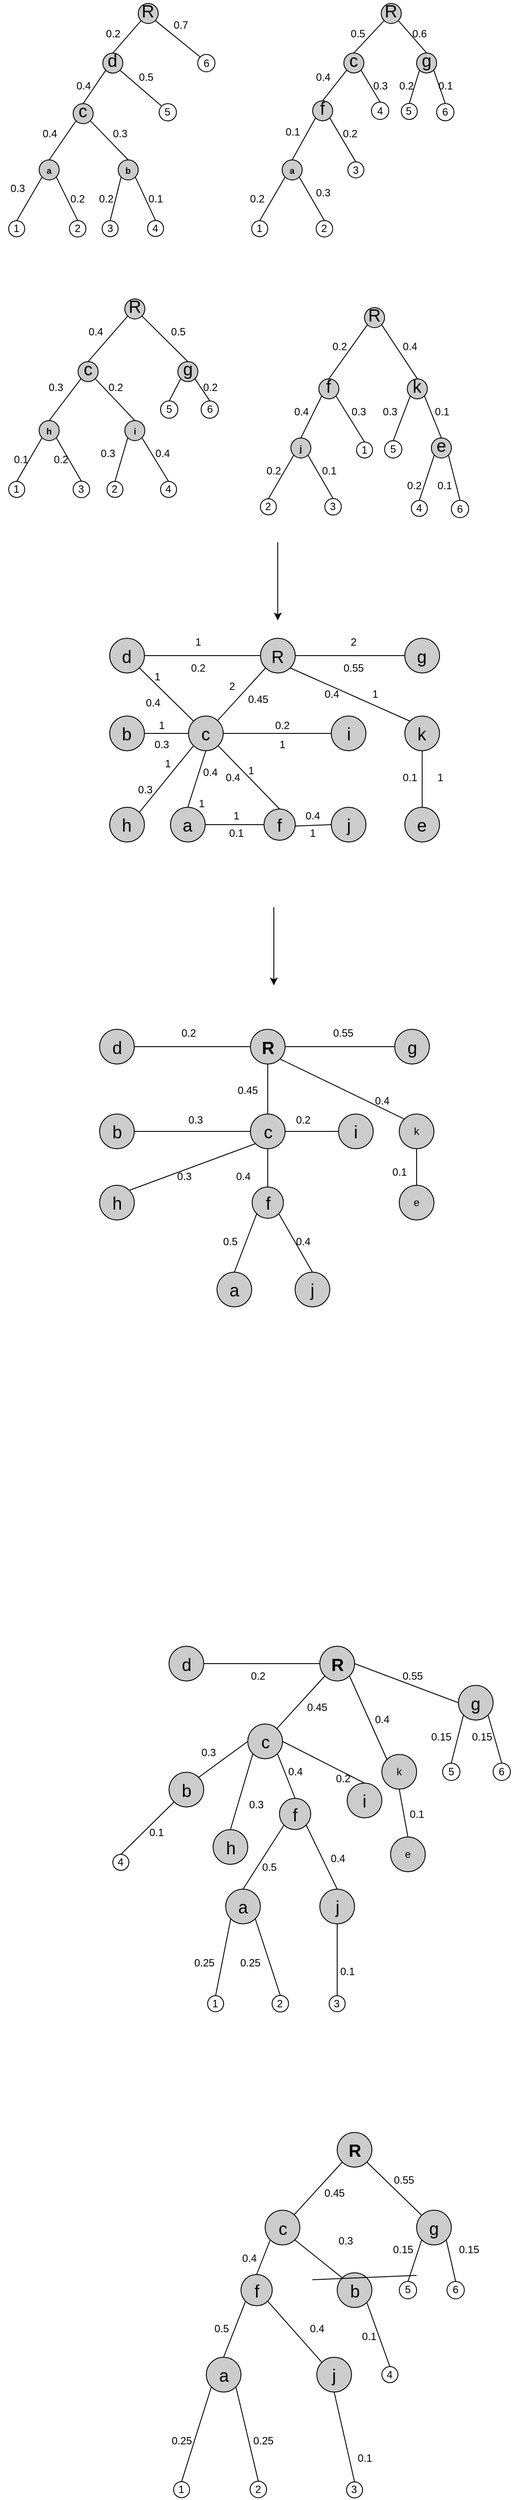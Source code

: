 <mxfile version="22.1.21" type="github">
  <diagram name="Page-1" id="9nLId5k3Yff63Bz5OH_D">
    <mxGraphModel dx="1080" dy="2216" grid="1" gridSize="10" guides="1" tooltips="1" connect="1" arrows="1" fold="1" page="1" pageScale="1" pageWidth="850" pageHeight="1100" math="0" shadow="0">
      <root>
        <mxCell id="0" />
        <mxCell id="1" parent="0" />
        <mxCell id="VCHobz935w4u5iutOep8-7" value="" style="group" vertex="1" connectable="0" parent="1">
          <mxGeometry x="920" y="-850" width="240" height="270.29" as="geometry" />
        </mxCell>
        <mxCell id="TPjln3N7VkVI3ZfMpHSB-58" value="&lt;b style=&quot;font-size: 10px;&quot;&gt;b&lt;br style=&quot;font-size: 10px;&quot;&gt;&lt;/b&gt;" style="ellipse;whiteSpace=wrap;html=1;aspect=fixed;fontSize=10;fillColor=#CCCCCC;" parent="VCHobz935w4u5iutOep8-7" vertex="1">
          <mxGeometry x="126.17" y="180.002" width="23.077" height="23.077" as="geometry" />
        </mxCell>
        <mxCell id="TPjln3N7VkVI3ZfMpHSB-59" value="&lt;span style=&quot;font-size: 20px;&quot;&gt;&lt;font style=&quot;font-size: 20px;&quot;&gt;R&lt;/font&gt;&lt;br style=&quot;font-size: 20px;&quot;&gt;&lt;/span&gt;" style="ellipse;whiteSpace=wrap;html=1;aspect=fixed;fontSize=20;fillColor=#CCCCCC;verticalAlign=bottom;fontStyle=0" parent="VCHobz935w4u5iutOep8-7" vertex="1">
          <mxGeometry x="149.251" width="23.077" height="23.077" as="geometry" />
        </mxCell>
        <mxCell id="TPjln3N7VkVI3ZfMpHSB-60" value="1" style="ellipse;whiteSpace=wrap;html=1;aspect=fixed;fontSize=12;" parent="VCHobz935w4u5iutOep8-7" vertex="1">
          <mxGeometry y="250.0" width="18.462" height="18.462" as="geometry" />
        </mxCell>
        <mxCell id="TPjln3N7VkVI3ZfMpHSB-61" value="3" style="ellipse;whiteSpace=wrap;html=1;aspect=fixed;fontSize=12;" parent="VCHobz935w4u5iutOep8-7" vertex="1">
          <mxGeometry x="107.704" y="250.0" width="18.462" height="18.462" as="geometry" />
        </mxCell>
        <mxCell id="TPjln3N7VkVI3ZfMpHSB-62" value="4" style="ellipse;whiteSpace=wrap;html=1;aspect=fixed;fontSize=12;" parent="VCHobz935w4u5iutOep8-7" vertex="1">
          <mxGeometry x="160.002" y="249.71" width="18.462" height="18.462" as="geometry" />
        </mxCell>
        <mxCell id="TPjln3N7VkVI3ZfMpHSB-63" value="5" style="ellipse;whiteSpace=wrap;html=1;aspect=fixed;fontSize=12;" parent="VCHobz935w4u5iutOep8-7" vertex="1">
          <mxGeometry x="173.351" y="115.25" width="19.921" height="19.921" as="geometry" />
        </mxCell>
        <mxCell id="TPjln3N7VkVI3ZfMpHSB-65" value="&lt;b style=&quot;font-size: 10px;&quot;&gt;a&lt;br style=&quot;font-size: 10px;&quot;&gt;&lt;/b&gt;" style="ellipse;whiteSpace=wrap;html=1;aspect=fixed;fontSize=10;fillColor=#CCCCCC;" parent="VCHobz935w4u5iutOep8-7" vertex="1">
          <mxGeometry x="35.102" y="180.002" width="23.077" height="23.077" as="geometry" />
        </mxCell>
        <mxCell id="TPjln3N7VkVI3ZfMpHSB-66" value="2" style="ellipse;whiteSpace=wrap;html=1;aspect=fixed;fontSize=12;" parent="VCHobz935w4u5iutOep8-7" vertex="1">
          <mxGeometry x="69.995" y="249.71" width="18.998" height="18.997" as="geometry" />
        </mxCell>
        <mxCell id="TPjln3N7VkVI3ZfMpHSB-68" value="6" style="ellipse;whiteSpace=wrap;html=1;aspect=fixed;fontSize=12;" parent="VCHobz935w4u5iutOep8-7" vertex="1">
          <mxGeometry x="217.786" y="58.669" width="19.921" height="19.921" as="geometry" />
        </mxCell>
        <mxCell id="TPjln3N7VkVI3ZfMpHSB-69" value="&lt;span style=&quot;font-size: 20px;&quot;&gt;&lt;font style=&quot;font-size: 20px;&quot;&gt;d&lt;/font&gt;&lt;br style=&quot;font-size: 20px;&quot;&gt;&lt;/span&gt;" style="ellipse;whiteSpace=wrap;html=1;aspect=fixed;fontSize=20;fillColor=#CCCCCC;verticalAlign=bottom;fontStyle=0" parent="VCHobz935w4u5iutOep8-7" vertex="1">
          <mxGeometry x="108.459" y="57.09" width="23.077" height="23.077" as="geometry" />
        </mxCell>
        <mxCell id="TPjln3N7VkVI3ZfMpHSB-70" value="&lt;span style=&quot;font-size: 20px;&quot;&gt;&lt;span style=&quot;font-size: 20px;&quot;&gt;c&lt;/span&gt;&lt;br style=&quot;font-size: 20px;&quot;&gt;&lt;/span&gt;" style="ellipse;whiteSpace=wrap;html=1;fontSize=20;fillColor=#CCCCCC;aspect=fixed;align=center;verticalAlign=bottom;fontStyle=0" parent="VCHobz935w4u5iutOep8-7" vertex="1">
          <mxGeometry x="74.279" y="115.25" width="23.077" height="23.077" as="geometry" />
        </mxCell>
        <mxCell id="TPjln3N7VkVI3ZfMpHSB-71" value="" style="endArrow=none;html=1;rounded=0;entryX=1;entryY=1;entryDx=0;entryDy=0;exitX=0.5;exitY=0;exitDx=0;exitDy=0;" parent="VCHobz935w4u5iutOep8-7" source="TPjln3N7VkVI3ZfMpHSB-66" target="TPjln3N7VkVI3ZfMpHSB-65" edge="1">
          <mxGeometry width="50" height="50" relative="1" as="geometry">
            <mxPoint x="257.328" y="160.0" as="sourcePoint" />
            <mxPoint x="308.793" y="110.0" as="targetPoint" />
          </mxGeometry>
        </mxCell>
        <mxCell id="TPjln3N7VkVI3ZfMpHSB-72" value="" style="endArrow=none;html=1;rounded=0;exitX=0;exitY=1;exitDx=0;exitDy=0;entryX=0.5;entryY=0;entryDx=0;entryDy=0;" parent="VCHobz935w4u5iutOep8-7" source="TPjln3N7VkVI3ZfMpHSB-65" target="TPjln3N7VkVI3ZfMpHSB-60" edge="1">
          <mxGeometry width="50" height="50" relative="1" as="geometry">
            <mxPoint x="185.276" y="190.0" as="sourcePoint" />
            <mxPoint x="236.742" y="140.0" as="targetPoint" />
          </mxGeometry>
        </mxCell>
        <mxCell id="TPjln3N7VkVI3ZfMpHSB-73" value="" style="endArrow=none;html=1;rounded=0;exitX=1;exitY=1;exitDx=0;exitDy=0;entryX=0.5;entryY=0;entryDx=0;entryDy=0;" parent="VCHobz935w4u5iutOep8-7" source="TPjln3N7VkVI3ZfMpHSB-70" target="TPjln3N7VkVI3ZfMpHSB-58" edge="1">
          <mxGeometry width="50" height="50" relative="1" as="geometry">
            <mxPoint x="216.155" y="170.0" as="sourcePoint" />
            <mxPoint x="267.621" y="120.0" as="targetPoint" />
          </mxGeometry>
        </mxCell>
        <mxCell id="TPjln3N7VkVI3ZfMpHSB-74" value="" style="endArrow=none;html=1;rounded=0;entryX=1;entryY=1;entryDx=0;entryDy=0;exitX=0;exitY=0;exitDx=0;exitDy=0;" parent="VCHobz935w4u5iutOep8-7" source="TPjln3N7VkVI3ZfMpHSB-63" target="TPjln3N7VkVI3ZfMpHSB-69" edge="1">
          <mxGeometry width="50" height="50" relative="1" as="geometry">
            <mxPoint x="216.155" y="170.0" as="sourcePoint" />
            <mxPoint x="267.621" y="120.0" as="targetPoint" />
          </mxGeometry>
        </mxCell>
        <mxCell id="TPjln3N7VkVI3ZfMpHSB-75" value="" style="endArrow=none;html=1;rounded=0;entryX=1;entryY=1;entryDx=0;entryDy=0;exitX=0;exitY=0;exitDx=0;exitDy=0;" parent="VCHobz935w4u5iutOep8-7" source="TPjln3N7VkVI3ZfMpHSB-68" target="TPjln3N7VkVI3ZfMpHSB-59" edge="1">
          <mxGeometry width="50" height="50" relative="1" as="geometry">
            <mxPoint x="216.155" y="170.0" as="sourcePoint" />
            <mxPoint x="267.621" y="120.0" as="targetPoint" />
          </mxGeometry>
        </mxCell>
        <mxCell id="TPjln3N7VkVI3ZfMpHSB-77" value="" style="endArrow=none;html=1;rounded=0;entryX=0;entryY=1;entryDx=0;entryDy=0;exitX=0.5;exitY=0;exitDx=0;exitDy=0;" parent="VCHobz935w4u5iutOep8-7" source="TPjln3N7VkVI3ZfMpHSB-65" target="TPjln3N7VkVI3ZfMpHSB-70" edge="1">
          <mxGeometry width="50" height="50" relative="1" as="geometry">
            <mxPoint x="164.69" y="180.0" as="sourcePoint" />
            <mxPoint x="216.155" y="130.0" as="targetPoint" />
          </mxGeometry>
        </mxCell>
        <mxCell id="TPjln3N7VkVI3ZfMpHSB-78" value="" style="endArrow=none;html=1;rounded=0;entryX=0;entryY=1;entryDx=0;entryDy=0;exitX=0.5;exitY=0;exitDx=0;exitDy=0;" parent="VCHobz935w4u5iutOep8-7" source="TPjln3N7VkVI3ZfMpHSB-70" target="TPjln3N7VkVI3ZfMpHSB-69" edge="1">
          <mxGeometry width="50" height="50" relative="1" as="geometry">
            <mxPoint x="164.69" y="180.0" as="sourcePoint" />
            <mxPoint x="216.155" y="130.0" as="targetPoint" />
          </mxGeometry>
        </mxCell>
        <mxCell id="TPjln3N7VkVI3ZfMpHSB-79" value="" style="endArrow=none;html=1;rounded=0;entryX=0;entryY=1;entryDx=0;entryDy=0;exitX=0.5;exitY=0;exitDx=0;exitDy=0;" parent="VCHobz935w4u5iutOep8-7" source="TPjln3N7VkVI3ZfMpHSB-69" target="TPjln3N7VkVI3ZfMpHSB-59" edge="1">
          <mxGeometry width="50" height="50" relative="1" as="geometry">
            <mxPoint x="164.69" y="180.0" as="sourcePoint" />
            <mxPoint x="216.155" y="130.0" as="targetPoint" />
          </mxGeometry>
        </mxCell>
        <mxCell id="VCHobz935w4u5iutOep8-5" value="" style="endArrow=none;html=1;rounded=0;entryX=0;entryY=1;entryDx=0;entryDy=0;exitX=0.5;exitY=0;exitDx=0;exitDy=0;" edge="1" parent="VCHobz935w4u5iutOep8-7" source="TPjln3N7VkVI3ZfMpHSB-61" target="TPjln3N7VkVI3ZfMpHSB-58">
          <mxGeometry width="50" height="50" relative="1" as="geometry">
            <mxPoint x="164.69" y="190.0" as="sourcePoint" />
            <mxPoint x="216.155" y="140.0" as="targetPoint" />
          </mxGeometry>
        </mxCell>
        <mxCell id="VCHobz935w4u5iutOep8-6" value="" style="endArrow=none;html=1;rounded=0;entryX=0.5;entryY=0;entryDx=0;entryDy=0;exitX=1;exitY=1;exitDx=0;exitDy=0;" edge="1" parent="VCHobz935w4u5iutOep8-7" source="TPjln3N7VkVI3ZfMpHSB-58" target="TPjln3N7VkVI3ZfMpHSB-62">
          <mxGeometry width="50" height="50" relative="1" as="geometry">
            <mxPoint x="164.69" y="190.0" as="sourcePoint" />
            <mxPoint x="216.155" y="140.0" as="targetPoint" />
          </mxGeometry>
        </mxCell>
        <mxCell id="VCHobz935w4u5iutOep8-158" value="0.3" style="text;html=1;align=center;verticalAlign=middle;resizable=0;points=[];autosize=1;strokeColor=none;fillColor=none;" vertex="1" parent="VCHobz935w4u5iutOep8-7">
          <mxGeometry x="107.7" y="135.17" width="40" height="30" as="geometry" />
        </mxCell>
        <mxCell id="VCHobz935w4u5iutOep8-166" value="0.2" style="text;html=1;align=center;verticalAlign=middle;resizable=0;points=[];autosize=1;strokeColor=none;fillColor=none;" vertex="1" parent="VCHobz935w4u5iutOep8-7">
          <mxGeometry x="59.49" y="210" width="40" height="30" as="geometry" />
        </mxCell>
        <mxCell id="VCHobz935w4u5iutOep8-167" value="0.2" style="text;html=1;align=center;verticalAlign=middle;resizable=0;points=[];autosize=1;strokeColor=none;fillColor=none;" vertex="1" parent="VCHobz935w4u5iutOep8-7">
          <mxGeometry x="91.54" y="210" width="40" height="30" as="geometry" />
        </mxCell>
        <mxCell id="VCHobz935w4u5iutOep8-168" value="0.2" style="text;html=1;align=center;verticalAlign=middle;resizable=0;points=[];autosize=1;strokeColor=none;fillColor=none;" vertex="1" parent="VCHobz935w4u5iutOep8-7">
          <mxGeometry x="100" y="20" width="40" height="30" as="geometry" />
        </mxCell>
        <mxCell id="VCHobz935w4u5iutOep8-180" value="0.4" style="text;html=1;align=center;verticalAlign=middle;resizable=0;points=[];autosize=1;strokeColor=none;fillColor=none;" vertex="1" parent="VCHobz935w4u5iutOep8-7">
          <mxGeometry x="26.64" y="135.17" width="40" height="30" as="geometry" />
        </mxCell>
        <mxCell id="VCHobz935w4u5iutOep8-181" value="0.4" style="text;html=1;align=center;verticalAlign=middle;resizable=0;points=[];autosize=1;strokeColor=none;fillColor=none;" vertex="1" parent="VCHobz935w4u5iutOep8-7">
          <mxGeometry x="65.82" y="80" width="40" height="30" as="geometry" />
        </mxCell>
        <mxCell id="VCHobz935w4u5iutOep8-182" value="0.5" style="text;html=1;align=center;verticalAlign=middle;resizable=0;points=[];autosize=1;strokeColor=none;fillColor=none;" vertex="1" parent="VCHobz935w4u5iutOep8-7">
          <mxGeometry x="138.46" y="70" width="40" height="30" as="geometry" />
        </mxCell>
        <mxCell id="VCHobz935w4u5iutOep8-183" value="0.7" style="text;html=1;align=center;verticalAlign=middle;resizable=0;points=[];autosize=1;strokeColor=none;fillColor=none;" vertex="1" parent="VCHobz935w4u5iutOep8-7">
          <mxGeometry x="178.46" y="10" width="40" height="30" as="geometry" />
        </mxCell>
        <mxCell id="VCHobz935w4u5iutOep8-184" value="0.1" style="text;html=1;align=center;verticalAlign=middle;resizable=0;points=[];autosize=1;strokeColor=none;fillColor=none;" vertex="1" parent="VCHobz935w4u5iutOep8-7">
          <mxGeometry x="149.25" y="210" width="40" height="30" as="geometry" />
        </mxCell>
        <mxCell id="VCHobz935w4u5iutOep8-8" value="" style="group" vertex="1" connectable="0" parent="1">
          <mxGeometry x="1200" y="-850" width="243.04" height="270.29" as="geometry" />
        </mxCell>
        <mxCell id="VCHobz935w4u5iutOep8-10" value="&lt;span style=&quot;font-size: 20px;&quot;&gt;&lt;font style=&quot;font-size: 20px;&quot;&gt;R&lt;/font&gt;&lt;br style=&quot;font-size: 20px;&quot;&gt;&lt;/span&gt;" style="ellipse;whiteSpace=wrap;html=1;aspect=fixed;fontSize=20;fillColor=#CCCCCC;verticalAlign=bottom;fontStyle=0" vertex="1" parent="VCHobz935w4u5iutOep8-8">
          <mxGeometry x="149.251" width="23.077" height="23.077" as="geometry" />
        </mxCell>
        <mxCell id="VCHobz935w4u5iutOep8-11" value="1" style="ellipse;whiteSpace=wrap;html=1;aspect=fixed;fontSize=12;" vertex="1" parent="VCHobz935w4u5iutOep8-8">
          <mxGeometry y="250.0" width="18.462" height="18.462" as="geometry" />
        </mxCell>
        <mxCell id="VCHobz935w4u5iutOep8-12" value="3" style="ellipse;whiteSpace=wrap;html=1;aspect=fixed;fontSize=12;" vertex="1" parent="VCHobz935w4u5iutOep8-8">
          <mxGeometry x="110.774" y="182.309" width="18.462" height="18.462" as="geometry" />
        </mxCell>
        <mxCell id="VCHobz935w4u5iutOep8-13" value="5" style="ellipse;whiteSpace=wrap;html=1;aspect=fixed;fontSize=12;" vertex="1" parent="VCHobz935w4u5iutOep8-8">
          <mxGeometry x="172.332" y="115.0" width="18.462" height="18.462" as="geometry" />
        </mxCell>
        <mxCell id="VCHobz935w4u5iutOep8-14" value="4" style="ellipse;whiteSpace=wrap;html=1;aspect=fixed;fontSize=12;" vertex="1" parent="VCHobz935w4u5iutOep8-8">
          <mxGeometry x="138.021" y="113.54" width="19.921" height="19.921" as="geometry" />
        </mxCell>
        <mxCell id="VCHobz935w4u5iutOep8-15" value="&lt;b style=&quot;font-size: 10px;&quot;&gt;a&lt;br style=&quot;font-size: 10px;&quot;&gt;&lt;/b&gt;" style="ellipse;whiteSpace=wrap;html=1;aspect=fixed;fontSize=10;fillColor=#CCCCCC;" vertex="1" parent="VCHobz935w4u5iutOep8-8">
          <mxGeometry x="35.102" y="180.002" width="23.077" height="23.077" as="geometry" />
        </mxCell>
        <mxCell id="VCHobz935w4u5iutOep8-16" value="2" style="ellipse;whiteSpace=wrap;html=1;aspect=fixed;fontSize=12;" vertex="1" parent="VCHobz935w4u5iutOep8-8">
          <mxGeometry x="74.275" y="249.71" width="18.998" height="18.997" as="geometry" />
        </mxCell>
        <mxCell id="VCHobz935w4u5iutOep8-18" value="&lt;span style=&quot;font-size: 20px;&quot;&gt;&lt;font style=&quot;font-size: 20px;&quot;&gt;c&lt;/font&gt;&lt;br style=&quot;font-size: 20px;&quot;&gt;&lt;/span&gt;" style="ellipse;whiteSpace=wrap;html=1;aspect=fixed;fontSize=20;fillColor=#CCCCCC;verticalAlign=bottom;fontStyle=0" vertex="1" parent="VCHobz935w4u5iutOep8-8">
          <mxGeometry x="106.159" y="56.96" width="23.077" height="23.077" as="geometry" />
        </mxCell>
        <mxCell id="VCHobz935w4u5iutOep8-19" value="&lt;span style=&quot;font-size: 20px;&quot;&gt;&lt;span style=&quot;font-size: 20px;&quot;&gt;f&lt;/span&gt;&lt;br style=&quot;font-size: 20px;&quot;&gt;&lt;/span&gt;" style="ellipse;whiteSpace=wrap;html=1;fontSize=20;fillColor=#CCCCCC;aspect=fixed;align=center;verticalAlign=bottom;fontStyle=0" vertex="1" parent="VCHobz935w4u5iutOep8-8">
          <mxGeometry x="70.199" y="111.962" width="23.077" height="23.077" as="geometry" />
        </mxCell>
        <mxCell id="VCHobz935w4u5iutOep8-20" value="" style="endArrow=none;html=1;rounded=0;entryX=1;entryY=1;entryDx=0;entryDy=0;exitX=0.5;exitY=0;exitDx=0;exitDy=0;" edge="1" parent="VCHobz935w4u5iutOep8-8" source="VCHobz935w4u5iutOep8-16" target="VCHobz935w4u5iutOep8-15">
          <mxGeometry width="50" height="50" relative="1" as="geometry">
            <mxPoint x="257.328" y="160.0" as="sourcePoint" />
            <mxPoint x="308.793" y="110.0" as="targetPoint" />
          </mxGeometry>
        </mxCell>
        <mxCell id="VCHobz935w4u5iutOep8-21" value="" style="endArrow=none;html=1;rounded=0;exitX=0;exitY=1;exitDx=0;exitDy=0;entryX=0.5;entryY=0;entryDx=0;entryDy=0;" edge="1" parent="VCHobz935w4u5iutOep8-8" source="VCHobz935w4u5iutOep8-15" target="VCHobz935w4u5iutOep8-11">
          <mxGeometry width="50" height="50" relative="1" as="geometry">
            <mxPoint x="185.276" y="190.0" as="sourcePoint" />
            <mxPoint x="236.742" y="140.0" as="targetPoint" />
          </mxGeometry>
        </mxCell>
        <mxCell id="VCHobz935w4u5iutOep8-23" value="" style="endArrow=none;html=1;rounded=0;entryX=1;entryY=1;entryDx=0;entryDy=0;exitX=0.5;exitY=0;exitDx=0;exitDy=0;" edge="1" parent="VCHobz935w4u5iutOep8-8" source="VCHobz935w4u5iutOep8-14" target="VCHobz935w4u5iutOep8-18">
          <mxGeometry width="50" height="50" relative="1" as="geometry">
            <mxPoint x="216.155" y="170.0" as="sourcePoint" />
            <mxPoint x="267.621" y="120.0" as="targetPoint" />
          </mxGeometry>
        </mxCell>
        <mxCell id="VCHobz935w4u5iutOep8-25" value="" style="endArrow=none;html=1;rounded=0;entryX=0;entryY=1;entryDx=0;entryDy=0;exitX=0.5;exitY=0;exitDx=0;exitDy=0;" edge="1" parent="VCHobz935w4u5iutOep8-8" source="VCHobz935w4u5iutOep8-15" target="VCHobz935w4u5iutOep8-19">
          <mxGeometry width="50" height="50" relative="1" as="geometry">
            <mxPoint x="164.69" y="180.0" as="sourcePoint" />
            <mxPoint x="216.155" y="130.0" as="targetPoint" />
          </mxGeometry>
        </mxCell>
        <mxCell id="VCHobz935w4u5iutOep8-26" value="" style="endArrow=none;html=1;rounded=0;entryX=0;entryY=1;entryDx=0;entryDy=0;exitX=0.5;exitY=0;exitDx=0;exitDy=0;" edge="1" parent="VCHobz935w4u5iutOep8-8" source="VCHobz935w4u5iutOep8-19" target="VCHobz935w4u5iutOep8-18">
          <mxGeometry width="50" height="50" relative="1" as="geometry">
            <mxPoint x="164.69" y="180.0" as="sourcePoint" />
            <mxPoint x="216.155" y="130.0" as="targetPoint" />
          </mxGeometry>
        </mxCell>
        <mxCell id="VCHobz935w4u5iutOep8-27" value="" style="endArrow=none;html=1;rounded=0;entryX=0;entryY=1;entryDx=0;entryDy=0;exitX=0.5;exitY=0;exitDx=0;exitDy=0;" edge="1" parent="VCHobz935w4u5iutOep8-8" source="VCHobz935w4u5iutOep8-18" target="VCHobz935w4u5iutOep8-10">
          <mxGeometry width="50" height="50" relative="1" as="geometry">
            <mxPoint x="164.69" y="180.0" as="sourcePoint" />
            <mxPoint x="216.155" y="130.0" as="targetPoint" />
          </mxGeometry>
        </mxCell>
        <mxCell id="VCHobz935w4u5iutOep8-28" value="" style="endArrow=none;html=1;rounded=0;entryX=1;entryY=1;entryDx=0;entryDy=0;exitX=0.5;exitY=0;exitDx=0;exitDy=0;" edge="1" parent="VCHobz935w4u5iutOep8-8" source="VCHobz935w4u5iutOep8-12" target="VCHobz935w4u5iutOep8-19">
          <mxGeometry width="50" height="50" relative="1" as="geometry">
            <mxPoint x="164.69" y="190.0" as="sourcePoint" />
            <mxPoint x="137.19" y="199.699" as="targetPoint" />
          </mxGeometry>
        </mxCell>
        <mxCell id="VCHobz935w4u5iutOep8-29" value="" style="endArrow=none;html=1;rounded=0;entryX=0.5;entryY=0;entryDx=0;entryDy=0;exitX=0;exitY=1;exitDx=0;exitDy=0;" edge="1" parent="VCHobz935w4u5iutOep8-8" source="VCHobz935w4u5iutOep8-30" target="VCHobz935w4u5iutOep8-13">
          <mxGeometry width="50" height="50" relative="1" as="geometry">
            <mxPoint x="153.508" y="199.699" as="sourcePoint" />
            <mxPoint x="216.155" y="140.0" as="targetPoint" />
          </mxGeometry>
        </mxCell>
        <mxCell id="VCHobz935w4u5iutOep8-30" value="&lt;span style=&quot;font-size: 20px;&quot;&gt;&lt;font style=&quot;font-size: 20px;&quot;&gt;g&lt;/font&gt;&lt;br style=&quot;font-size: 20px;&quot;&gt;&lt;/span&gt;" style="ellipse;whiteSpace=wrap;html=1;aspect=fixed;fontSize=20;fillColor=#CCCCCC;verticalAlign=bottom;fontStyle=0" vertex="1" parent="VCHobz935w4u5iutOep8-8">
          <mxGeometry x="190.001" y="56.96" width="23.077" height="23.077" as="geometry" />
        </mxCell>
        <mxCell id="VCHobz935w4u5iutOep8-31" value="" style="endArrow=none;html=1;rounded=0;entryX=1;entryY=1;entryDx=0;entryDy=0;exitX=0.5;exitY=0;exitDx=0;exitDy=0;" edge="1" parent="VCHobz935w4u5iutOep8-8" source="VCHobz935w4u5iutOep8-30" target="VCHobz935w4u5iutOep8-10">
          <mxGeometry width="50" height="50" relative="1" as="geometry">
            <mxPoint x="80" y="150" as="sourcePoint" />
            <mxPoint x="130" y="100" as="targetPoint" />
          </mxGeometry>
        </mxCell>
        <mxCell id="VCHobz935w4u5iutOep8-17" value="6" style="ellipse;whiteSpace=wrap;html=1;aspect=fixed;fontSize=12;" vertex="1" parent="VCHobz935w4u5iutOep8-8">
          <mxGeometry x="213.076" y="115.12" width="19.921" height="19.921" as="geometry" />
        </mxCell>
        <mxCell id="VCHobz935w4u5iutOep8-24" value="" style="endArrow=none;html=1;rounded=0;entryX=1;entryY=1;entryDx=0;entryDy=0;exitX=0.5;exitY=0;exitDx=0;exitDy=0;" edge="1" parent="VCHobz935w4u5iutOep8-8" source="VCHobz935w4u5iutOep8-17" target="VCHobz935w4u5iutOep8-30">
          <mxGeometry width="50" height="50" relative="1" as="geometry">
            <mxPoint x="277.205" y="255.93" as="sourcePoint" />
            <mxPoint x="229.999" y="105.627" as="targetPoint" />
          </mxGeometry>
        </mxCell>
        <mxCell id="VCHobz935w4u5iutOep8-159" value="0.3" style="text;html=1;align=center;verticalAlign=middle;resizable=0;points=[];autosize=1;strokeColor=none;fillColor=none;" vertex="1" parent="VCHobz935w4u5iutOep8-8">
          <mxGeometry x="61.74" y="203.08" width="40" height="30" as="geometry" />
        </mxCell>
        <mxCell id="VCHobz935w4u5iutOep8-160" value="0.3" style="text;html=1;align=center;verticalAlign=middle;resizable=0;points=[];autosize=1;strokeColor=none;fillColor=none;" vertex="1" parent="VCHobz935w4u5iutOep8-8">
          <mxGeometry x="127.98" y="80.04" width="40" height="30" as="geometry" />
        </mxCell>
        <mxCell id="VCHobz935w4u5iutOep8-170" value="0.2" style="text;html=1;align=center;verticalAlign=middle;resizable=0;points=[];autosize=1;strokeColor=none;fillColor=none;" vertex="1" parent="VCHobz935w4u5iutOep8-8">
          <mxGeometry x="93.28" y="135.04" width="40" height="30" as="geometry" />
        </mxCell>
        <mxCell id="VCHobz935w4u5iutOep8-171" value="0.2" style="text;html=1;align=center;verticalAlign=middle;resizable=0;points=[];autosize=1;strokeColor=none;fillColor=none;" vertex="1" parent="VCHobz935w4u5iutOep8-8">
          <mxGeometry x="157.94" y="80.04" width="40" height="30" as="geometry" />
        </mxCell>
        <mxCell id="VCHobz935w4u5iutOep8-185" value="0.4" style="text;html=1;align=center;verticalAlign=middle;resizable=0;points=[];autosize=1;strokeColor=none;fillColor=none;" vertex="1" parent="VCHobz935w4u5iutOep8-8">
          <mxGeometry x="61.74" y="70" width="40" height="30" as="geometry" />
        </mxCell>
        <mxCell id="VCHobz935w4u5iutOep8-186" value="0.5" style="text;html=1;align=center;verticalAlign=middle;resizable=0;points=[];autosize=1;strokeColor=none;fillColor=none;" vertex="1" parent="VCHobz935w4u5iutOep8-8">
          <mxGeometry x="101.74" y="20" width="40" height="30" as="geometry" />
        </mxCell>
        <mxCell id="VCHobz935w4u5iutOep8-187" value="0.6" style="text;html=1;align=center;verticalAlign=middle;resizable=0;points=[];autosize=1;strokeColor=none;fillColor=none;" vertex="1" parent="VCHobz935w4u5iutOep8-8">
          <mxGeometry x="173.08" y="20" width="40" height="30" as="geometry" />
        </mxCell>
        <mxCell id="VCHobz935w4u5iutOep8-188" value="0.1" style="text;html=1;align=center;verticalAlign=middle;resizable=0;points=[];autosize=1;strokeColor=none;fillColor=none;" vertex="1" parent="VCHobz935w4u5iutOep8-8">
          <mxGeometry x="26.64" y="133.46" width="40" height="30" as="geometry" />
        </mxCell>
        <mxCell id="VCHobz935w4u5iutOep8-197" value="0.1" style="text;html=1;align=center;verticalAlign=middle;resizable=0;points=[];autosize=1;strokeColor=none;fillColor=none;" vertex="1" parent="VCHobz935w4u5iutOep8-8">
          <mxGeometry x="203.04" y="80.04" width="40" height="30" as="geometry" />
        </mxCell>
        <mxCell id="VCHobz935w4u5iutOep8-54" value="" style="group" vertex="1" connectable="0" parent="1">
          <mxGeometry x="920" y="-550" width="251.67" height="270.29" as="geometry" />
        </mxCell>
        <mxCell id="VCHobz935w4u5iutOep8-55" value="&lt;b style=&quot;font-size: 10px;&quot;&gt;i&lt;br style=&quot;font-size: 10px;&quot;&gt;&lt;/b&gt;" style="ellipse;whiteSpace=wrap;html=1;aspect=fixed;fontSize=10;fillColor=#CCCCCC;" vertex="1" parent="VCHobz935w4u5iutOep8-54">
          <mxGeometry x="133.81" y="180.002" width="23.077" height="23.077" as="geometry" />
        </mxCell>
        <mxCell id="VCHobz935w4u5iutOep8-56" value="&lt;span style=&quot;font-size: 20px;&quot;&gt;&lt;font style=&quot;font-size: 20px;&quot;&gt;R&lt;/font&gt;&lt;br style=&quot;font-size: 20px;&quot;&gt;&lt;/span&gt;" style="ellipse;whiteSpace=wrap;html=1;aspect=fixed;fontSize=20;fillColor=#CCCCCC;verticalAlign=bottom;fontStyle=0" vertex="1" parent="VCHobz935w4u5iutOep8-54">
          <mxGeometry x="133.811" y="40" width="23.077" height="23.077" as="geometry" />
        </mxCell>
        <mxCell id="VCHobz935w4u5iutOep8-57" value="1" style="ellipse;whiteSpace=wrap;html=1;aspect=fixed;fontSize=12;" vertex="1" parent="VCHobz935w4u5iutOep8-54">
          <mxGeometry y="250.0" width="18.462" height="18.462" as="geometry" />
        </mxCell>
        <mxCell id="VCHobz935w4u5iutOep8-58" value="2" style="ellipse;whiteSpace=wrap;html=1;aspect=fixed;fontSize=12;" vertex="1" parent="VCHobz935w4u5iutOep8-54">
          <mxGeometry x="113.224" y="250.0" width="18.462" height="18.462" as="geometry" />
        </mxCell>
        <mxCell id="VCHobz935w4u5iutOep8-59" value="4" style="ellipse;whiteSpace=wrap;html=1;aspect=fixed;fontSize=12;" vertex="1" parent="VCHobz935w4u5iutOep8-54">
          <mxGeometry x="174.982" y="250.0" width="18.462" height="18.462" as="geometry" />
        </mxCell>
        <mxCell id="VCHobz935w4u5iutOep8-60" value="5" style="ellipse;whiteSpace=wrap;html=1;aspect=fixed;fontSize=12;" vertex="1" parent="VCHobz935w4u5iutOep8-54">
          <mxGeometry x="174.981" y="157.34" width="19.921" height="19.921" as="geometry" />
        </mxCell>
        <mxCell id="VCHobz935w4u5iutOep8-61" value="&lt;b style=&quot;font-size: 10px;&quot;&gt;h&lt;br style=&quot;font-size: 10px;&quot;&gt;&lt;/b&gt;" style="ellipse;whiteSpace=wrap;html=1;aspect=fixed;fontSize=10;fillColor=#CCCCCC;" vertex="1" parent="VCHobz935w4u5iutOep8-54">
          <mxGeometry x="35.102" y="180.002" width="23.077" height="23.077" as="geometry" />
        </mxCell>
        <mxCell id="VCHobz935w4u5iutOep8-62" value="3" style="ellipse;whiteSpace=wrap;html=1;aspect=fixed;fontSize=12;" vertex="1" parent="VCHobz935w4u5iutOep8-54">
          <mxGeometry x="74.275" y="249.71" width="18.998" height="18.997" as="geometry" />
        </mxCell>
        <mxCell id="VCHobz935w4u5iutOep8-63" value="6" style="ellipse;whiteSpace=wrap;html=1;aspect=fixed;fontSize=12;" vertex="1" parent="VCHobz935w4u5iutOep8-54">
          <mxGeometry x="221.706" y="157.339" width="19.921" height="19.921" as="geometry" />
        </mxCell>
        <mxCell id="VCHobz935w4u5iutOep8-65" value="&lt;span style=&quot;font-size: 20px;&quot;&gt;&lt;span style=&quot;font-size: 20px;&quot;&gt;c&lt;/span&gt;&lt;br style=&quot;font-size: 20px;&quot;&gt;&lt;/span&gt;" style="ellipse;whiteSpace=wrap;html=1;fontSize=20;fillColor=#CCCCCC;aspect=fixed;align=center;verticalAlign=bottom;fontStyle=0" vertex="1" parent="VCHobz935w4u5iutOep8-54">
          <mxGeometry x="79.999" y="112.09" width="23.077" height="23.077" as="geometry" />
        </mxCell>
        <mxCell id="VCHobz935w4u5iutOep8-66" value="" style="endArrow=none;html=1;rounded=0;entryX=1;entryY=1;entryDx=0;entryDy=0;exitX=0.5;exitY=0;exitDx=0;exitDy=0;" edge="1" parent="VCHobz935w4u5iutOep8-54" source="VCHobz935w4u5iutOep8-62" target="VCHobz935w4u5iutOep8-61">
          <mxGeometry width="50" height="50" relative="1" as="geometry">
            <mxPoint x="257.328" y="160.0" as="sourcePoint" />
            <mxPoint x="308.793" y="110.0" as="targetPoint" />
          </mxGeometry>
        </mxCell>
        <mxCell id="VCHobz935w4u5iutOep8-67" value="" style="endArrow=none;html=1;rounded=0;exitX=0;exitY=1;exitDx=0;exitDy=0;entryX=0.5;entryY=0;entryDx=0;entryDy=0;" edge="1" parent="VCHobz935w4u5iutOep8-54" source="VCHobz935w4u5iutOep8-61" target="VCHobz935w4u5iutOep8-57">
          <mxGeometry width="50" height="50" relative="1" as="geometry">
            <mxPoint x="185.276" y="190.0" as="sourcePoint" />
            <mxPoint x="236.742" y="140.0" as="targetPoint" />
          </mxGeometry>
        </mxCell>
        <mxCell id="VCHobz935w4u5iutOep8-68" value="" style="endArrow=none;html=1;rounded=0;exitX=1;exitY=1;exitDx=0;exitDy=0;entryX=0.5;entryY=0;entryDx=0;entryDy=0;" edge="1" parent="VCHobz935w4u5iutOep8-54" source="VCHobz935w4u5iutOep8-65" target="VCHobz935w4u5iutOep8-55">
          <mxGeometry width="50" height="50" relative="1" as="geometry">
            <mxPoint x="216.155" y="170.0" as="sourcePoint" />
            <mxPoint x="267.621" y="120.0" as="targetPoint" />
          </mxGeometry>
        </mxCell>
        <mxCell id="VCHobz935w4u5iutOep8-69" value="" style="endArrow=none;html=1;rounded=0;entryX=0;entryY=1;entryDx=0;entryDy=0;exitX=0.5;exitY=0;exitDx=0;exitDy=0;" edge="1" parent="VCHobz935w4u5iutOep8-54" source="VCHobz935w4u5iutOep8-60" target="VCHobz935w4u5iutOep8-76">
          <mxGeometry width="50" height="50" relative="1" as="geometry">
            <mxPoint x="216.155" y="170.0" as="sourcePoint" />
            <mxPoint x="267.621" y="120.0" as="targetPoint" />
          </mxGeometry>
        </mxCell>
        <mxCell id="VCHobz935w4u5iutOep8-70" value="" style="endArrow=none;html=1;rounded=0;entryX=1;entryY=1;entryDx=0;entryDy=0;exitX=0.5;exitY=0;exitDx=0;exitDy=0;" edge="1" parent="VCHobz935w4u5iutOep8-54" source="VCHobz935w4u5iutOep8-63" target="VCHobz935w4u5iutOep8-76">
          <mxGeometry width="50" height="50" relative="1" as="geometry">
            <mxPoint x="218.445" y="226.58" as="sourcePoint" />
            <mxPoint x="171.239" y="76.277" as="targetPoint" />
          </mxGeometry>
        </mxCell>
        <mxCell id="VCHobz935w4u5iutOep8-71" value="" style="endArrow=none;html=1;rounded=0;entryX=0;entryY=1;entryDx=0;entryDy=0;exitX=0.5;exitY=0;exitDx=0;exitDy=0;" edge="1" parent="VCHobz935w4u5iutOep8-54" source="VCHobz935w4u5iutOep8-61" target="VCHobz935w4u5iutOep8-65">
          <mxGeometry width="50" height="50" relative="1" as="geometry">
            <mxPoint x="164.69" y="180.0" as="sourcePoint" />
            <mxPoint x="216.155" y="130.0" as="targetPoint" />
          </mxGeometry>
        </mxCell>
        <mxCell id="VCHobz935w4u5iutOep8-73" value="" style="endArrow=none;html=1;rounded=0;entryX=0;entryY=1;entryDx=0;entryDy=0;exitX=0.5;exitY=0;exitDx=0;exitDy=0;" edge="1" parent="VCHobz935w4u5iutOep8-54" source="VCHobz935w4u5iutOep8-65" target="VCHobz935w4u5iutOep8-56">
          <mxGeometry width="50" height="50" relative="1" as="geometry">
            <mxPoint x="108.027" y="56.96" as="sourcePoint" />
            <mxPoint x="216.155" y="130.0" as="targetPoint" />
          </mxGeometry>
        </mxCell>
        <mxCell id="VCHobz935w4u5iutOep8-74" value="" style="endArrow=none;html=1;rounded=0;entryX=0;entryY=1;entryDx=0;entryDy=0;exitX=0.5;exitY=0;exitDx=0;exitDy=0;" edge="1" parent="VCHobz935w4u5iutOep8-54" source="VCHobz935w4u5iutOep8-58" target="VCHobz935w4u5iutOep8-55">
          <mxGeometry width="50" height="50" relative="1" as="geometry">
            <mxPoint x="164.69" y="190.0" as="sourcePoint" />
            <mxPoint x="216.155" y="140.0" as="targetPoint" />
          </mxGeometry>
        </mxCell>
        <mxCell id="VCHobz935w4u5iutOep8-75" value="" style="endArrow=none;html=1;rounded=0;entryX=0.5;entryY=0;entryDx=0;entryDy=0;exitX=1;exitY=1;exitDx=0;exitDy=0;" edge="1" parent="VCHobz935w4u5iutOep8-54" source="VCHobz935w4u5iutOep8-55" target="VCHobz935w4u5iutOep8-59">
          <mxGeometry width="50" height="50" relative="1" as="geometry">
            <mxPoint x="164.69" y="190.0" as="sourcePoint" />
            <mxPoint x="216.155" y="140.0" as="targetPoint" />
          </mxGeometry>
        </mxCell>
        <mxCell id="VCHobz935w4u5iutOep8-76" value="&lt;span style=&quot;font-size: 20px;&quot;&gt;&lt;font style=&quot;font-size: 20px;&quot;&gt;g&lt;/font&gt;&lt;br style=&quot;font-size: 20px;&quot;&gt;&lt;/span&gt;" style="ellipse;whiteSpace=wrap;html=1;aspect=fixed;fontSize=20;fillColor=#CCCCCC;verticalAlign=bottom;fontStyle=0" vertex="1" parent="VCHobz935w4u5iutOep8-54">
          <mxGeometry x="194.901" y="112.09" width="23.077" height="23.077" as="geometry" />
        </mxCell>
        <mxCell id="VCHobz935w4u5iutOep8-77" value="" style="endArrow=none;html=1;rounded=0;entryX=1;entryY=1;entryDx=0;entryDy=0;exitX=0.5;exitY=0;exitDx=0;exitDy=0;" edge="1" parent="VCHobz935w4u5iutOep8-54" source="VCHobz935w4u5iutOep8-76" target="VCHobz935w4u5iutOep8-56">
          <mxGeometry width="50" height="50" relative="1" as="geometry">
            <mxPoint x="170" y="120" as="sourcePoint" />
            <mxPoint x="220" y="70" as="targetPoint" />
          </mxGeometry>
        </mxCell>
        <mxCell id="VCHobz935w4u5iutOep8-161" value="0.3" style="text;html=1;align=center;verticalAlign=middle;resizable=0;points=[];autosize=1;strokeColor=none;fillColor=none;" vertex="1" parent="VCHobz935w4u5iutOep8-54">
          <mxGeometry x="34.28" y="127.34" width="40" height="30" as="geometry" />
        </mxCell>
        <mxCell id="VCHobz935w4u5iutOep8-162" value="0.3" style="text;html=1;align=center;verticalAlign=middle;resizable=0;points=[];autosize=1;strokeColor=none;fillColor=none;" vertex="1" parent="VCHobz935w4u5iutOep8-54">
          <mxGeometry x="93.81" y="203.08" width="40" height="30" as="geometry" />
        </mxCell>
        <mxCell id="VCHobz935w4u5iutOep8-172" value="0.2" style="text;html=1;align=center;verticalAlign=middle;resizable=0;points=[];autosize=1;strokeColor=none;fillColor=none;" vertex="1" parent="VCHobz935w4u5iutOep8-54">
          <mxGeometry x="40" y="210" width="40" height="30" as="geometry" />
        </mxCell>
        <mxCell id="VCHobz935w4u5iutOep8-173" value="0.2" style="text;html=1;align=center;verticalAlign=middle;resizable=0;points=[];autosize=1;strokeColor=none;fillColor=none;" vertex="1" parent="VCHobz935w4u5iutOep8-54">
          <mxGeometry x="103.08" y="127.34" width="40" height="30" as="geometry" />
        </mxCell>
        <mxCell id="VCHobz935w4u5iutOep8-174" value="0.2" style="text;html=1;align=center;verticalAlign=middle;resizable=0;points=[];autosize=1;strokeColor=none;fillColor=none;" vertex="1" parent="VCHobz935w4u5iutOep8-54">
          <mxGeometry x="211.67" y="127.34" width="40" height="30" as="geometry" />
        </mxCell>
        <mxCell id="VCHobz935w4u5iutOep8-189" value="0.1" style="text;html=1;align=center;verticalAlign=middle;resizable=0;points=[];autosize=1;strokeColor=none;fillColor=none;" vertex="1" parent="VCHobz935w4u5iutOep8-54">
          <mxGeometry x="-5.72" y="210" width="40" height="30" as="geometry" />
        </mxCell>
        <mxCell id="VCHobz935w4u5iutOep8-191" value="0.4" style="text;html=1;align=center;verticalAlign=middle;resizable=0;points=[];autosize=1;strokeColor=none;fillColor=none;" vertex="1" parent="VCHobz935w4u5iutOep8-54">
          <mxGeometry x="156.89" y="203.08" width="40" height="30" as="geometry" />
        </mxCell>
        <mxCell id="VCHobz935w4u5iutOep8-192" value="0.4" style="text;html=1;align=center;verticalAlign=middle;resizable=0;points=[];autosize=1;strokeColor=none;fillColor=none;" vertex="1" parent="VCHobz935w4u5iutOep8-54">
          <mxGeometry x="80.0" y="63.08" width="40" height="30" as="geometry" />
        </mxCell>
        <mxCell id="VCHobz935w4u5iutOep8-193" value="0.5" style="text;html=1;align=center;verticalAlign=middle;resizable=0;points=[];autosize=1;strokeColor=none;fillColor=none;" vertex="1" parent="VCHobz935w4u5iutOep8-54">
          <mxGeometry x="174.98" y="63.08" width="40" height="30" as="geometry" />
        </mxCell>
        <mxCell id="VCHobz935w4u5iutOep8-78" value="" style="group" vertex="1" connectable="0" parent="1">
          <mxGeometry x="1210" y="-530" width="240" height="270.29" as="geometry" />
        </mxCell>
        <mxCell id="VCHobz935w4u5iutOep8-79" value="&lt;span style=&quot;font-size: 20px;&quot;&gt;&lt;font style=&quot;font-size: 20px;&quot;&gt;R&lt;/font&gt;&lt;br style=&quot;font-size: 20px;&quot;&gt;&lt;/span&gt;" style="ellipse;whiteSpace=wrap;html=1;aspect=fixed;fontSize=20;fillColor=#CCCCCC;verticalAlign=bottom;fontStyle=0" vertex="1" parent="VCHobz935w4u5iutOep8-78">
          <mxGeometry x="120.001" y="30" width="23.077" height="23.077" as="geometry" />
        </mxCell>
        <mxCell id="VCHobz935w4u5iutOep8-80" value="2" style="ellipse;whiteSpace=wrap;html=1;aspect=fixed;fontSize=12;" vertex="1" parent="VCHobz935w4u5iutOep8-78">
          <mxGeometry y="250.0" width="18.462" height="18.462" as="geometry" />
        </mxCell>
        <mxCell id="VCHobz935w4u5iutOep8-81" value="1" style="ellipse;whiteSpace=wrap;html=1;aspect=fixed;fontSize=12;" vertex="1" parent="VCHobz935w4u5iutOep8-78">
          <mxGeometry x="110.774" y="184.619" width="18.462" height="18.462" as="geometry" />
        </mxCell>
        <mxCell id="VCHobz935w4u5iutOep8-82" value="4" style="ellipse;whiteSpace=wrap;html=1;aspect=fixed;fontSize=12;" vertex="1" parent="VCHobz935w4u5iutOep8-78">
          <mxGeometry x="173.932" y="251.83" width="18.462" height="18.462" as="geometry" />
        </mxCell>
        <mxCell id="VCHobz935w4u5iutOep8-83" value="5" style="ellipse;whiteSpace=wrap;html=1;aspect=fixed;fontSize=12;" vertex="1" parent="VCHobz935w4u5iutOep8-78">
          <mxGeometry x="143.081" y="183.16" width="19.921" height="19.921" as="geometry" />
        </mxCell>
        <mxCell id="VCHobz935w4u5iutOep8-84" value="&lt;b style=&quot;font-size: 10px;&quot;&gt;j&lt;br style=&quot;font-size: 10px;&quot;&gt;&lt;/b&gt;" style="ellipse;whiteSpace=wrap;html=1;aspect=fixed;fontSize=10;fillColor=#CCCCCC;" vertex="1" parent="VCHobz935w4u5iutOep8-78">
          <mxGeometry x="35.102" y="180.002" width="23.077" height="23.077" as="geometry" />
        </mxCell>
        <mxCell id="VCHobz935w4u5iutOep8-85" value="3" style="ellipse;whiteSpace=wrap;html=1;aspect=fixed;fontSize=12;" vertex="1" parent="VCHobz935w4u5iutOep8-78">
          <mxGeometry x="74.275" y="249.71" width="18.998" height="18.997" as="geometry" />
        </mxCell>
        <mxCell id="VCHobz935w4u5iutOep8-86" value="&lt;span style=&quot;font-size: 20px;&quot;&gt;&lt;font style=&quot;font-size: 20px;&quot;&gt;k&lt;/font&gt;&lt;br style=&quot;font-size: 20px;&quot;&gt;&lt;/span&gt;" style="ellipse;whiteSpace=wrap;html=1;aspect=fixed;fontSize=20;fillColor=#CCCCCC;verticalAlign=bottom;fontStyle=0" vertex="1" parent="VCHobz935w4u5iutOep8-78">
          <mxGeometry x="169.319" y="111.96" width="23.077" height="23.077" as="geometry" />
        </mxCell>
        <mxCell id="VCHobz935w4u5iutOep8-87" value="&lt;span style=&quot;font-size: 20px;&quot;&gt;&lt;span style=&quot;font-size: 20px;&quot;&gt;f&lt;/span&gt;&lt;br style=&quot;font-size: 20px;&quot;&gt;&lt;/span&gt;" style="ellipse;whiteSpace=wrap;html=1;fontSize=20;fillColor=#CCCCCC;aspect=fixed;align=center;verticalAlign=bottom;fontStyle=0" vertex="1" parent="VCHobz935w4u5iutOep8-78">
          <mxGeometry x="67.369" y="111.962" width="23.077" height="23.077" as="geometry" />
        </mxCell>
        <mxCell id="VCHobz935w4u5iutOep8-88" value="" style="endArrow=none;html=1;rounded=0;entryX=1;entryY=1;entryDx=0;entryDy=0;exitX=0.5;exitY=0;exitDx=0;exitDy=0;" edge="1" parent="VCHobz935w4u5iutOep8-78" source="VCHobz935w4u5iutOep8-85" target="VCHobz935w4u5iutOep8-84">
          <mxGeometry width="50" height="50" relative="1" as="geometry">
            <mxPoint x="257.328" y="160.0" as="sourcePoint" />
            <mxPoint x="308.793" y="110.0" as="targetPoint" />
          </mxGeometry>
        </mxCell>
        <mxCell id="VCHobz935w4u5iutOep8-89" value="" style="endArrow=none;html=1;rounded=0;exitX=0;exitY=1;exitDx=0;exitDy=0;entryX=0.5;entryY=0;entryDx=0;entryDy=0;" edge="1" parent="VCHobz935w4u5iutOep8-78" source="VCHobz935w4u5iutOep8-84" target="VCHobz935w4u5iutOep8-80">
          <mxGeometry width="50" height="50" relative="1" as="geometry">
            <mxPoint x="185.276" y="190.0" as="sourcePoint" />
            <mxPoint x="236.742" y="140.0" as="targetPoint" />
          </mxGeometry>
        </mxCell>
        <mxCell id="VCHobz935w4u5iutOep8-90" value="" style="endArrow=none;html=1;rounded=0;entryX=0;entryY=1;entryDx=0;entryDy=0;exitX=0.5;exitY=0;exitDx=0;exitDy=0;" edge="1" parent="VCHobz935w4u5iutOep8-78" source="VCHobz935w4u5iutOep8-83" target="VCHobz935w4u5iutOep8-86">
          <mxGeometry width="50" height="50" relative="1" as="geometry">
            <mxPoint x="248.905" y="193.08" as="sourcePoint" />
            <mxPoint x="300.371" y="143.08" as="targetPoint" />
          </mxGeometry>
        </mxCell>
        <mxCell id="VCHobz935w4u5iutOep8-91" value="" style="endArrow=none;html=1;rounded=0;entryX=0;entryY=1;entryDx=0;entryDy=0;exitX=0.5;exitY=0;exitDx=0;exitDy=0;" edge="1" parent="VCHobz935w4u5iutOep8-78" source="VCHobz935w4u5iutOep8-84" target="VCHobz935w4u5iutOep8-87">
          <mxGeometry width="50" height="50" relative="1" as="geometry">
            <mxPoint x="164.69" y="180.0" as="sourcePoint" />
            <mxPoint x="216.155" y="130.0" as="targetPoint" />
          </mxGeometry>
        </mxCell>
        <mxCell id="VCHobz935w4u5iutOep8-93" value="" style="endArrow=none;html=1;rounded=0;entryX=0;entryY=1;entryDx=0;entryDy=0;exitX=0.5;exitY=0;exitDx=0;exitDy=0;" edge="1" parent="VCHobz935w4u5iutOep8-78" source="VCHobz935w4u5iutOep8-87" target="VCHobz935w4u5iutOep8-79">
          <mxGeometry width="50" height="50" relative="1" as="geometry">
            <mxPoint x="164.69" y="180.0" as="sourcePoint" />
            <mxPoint x="216.155" y="130.0" as="targetPoint" />
          </mxGeometry>
        </mxCell>
        <mxCell id="VCHobz935w4u5iutOep8-94" value="" style="endArrow=none;html=1;rounded=0;entryX=1;entryY=1;entryDx=0;entryDy=0;exitX=0.5;exitY=0;exitDx=0;exitDy=0;" edge="1" parent="VCHobz935w4u5iutOep8-78" source="VCHobz935w4u5iutOep8-81" target="VCHobz935w4u5iutOep8-87">
          <mxGeometry width="50" height="50" relative="1" as="geometry">
            <mxPoint x="164.69" y="190.0" as="sourcePoint" />
            <mxPoint x="137.19" y="199.699" as="targetPoint" />
          </mxGeometry>
        </mxCell>
        <mxCell id="VCHobz935w4u5iutOep8-95" value="" style="endArrow=none;html=1;rounded=0;entryX=0.5;entryY=0;entryDx=0;entryDy=0;exitX=0;exitY=1;exitDx=0;exitDy=0;" edge="1" parent="VCHobz935w4u5iutOep8-78" source="VCHobz935w4u5iutOep8-96" target="VCHobz935w4u5iutOep8-82">
          <mxGeometry width="50" height="50" relative="1" as="geometry">
            <mxPoint x="153.508" y="199.699" as="sourcePoint" />
            <mxPoint x="216.155" y="140.0" as="targetPoint" />
          </mxGeometry>
        </mxCell>
        <mxCell id="VCHobz935w4u5iutOep8-96" value="&lt;span style=&quot;font-size: 20px;&quot;&gt;&lt;font style=&quot;font-size: 20px;&quot;&gt;e&lt;/font&gt;&lt;br style=&quot;font-size: 20px;&quot;&gt;&lt;/span&gt;" style="ellipse;whiteSpace=wrap;html=1;aspect=fixed;fontSize=20;fillColor=#CCCCCC;verticalAlign=bottom;fontStyle=0" vertex="1" parent="VCHobz935w4u5iutOep8-78">
          <mxGeometry x="197.001" y="180.0" width="23.077" height="23.077" as="geometry" />
        </mxCell>
        <mxCell id="VCHobz935w4u5iutOep8-97" value="" style="endArrow=none;html=1;rounded=0;entryX=1;entryY=1;entryDx=0;entryDy=0;exitX=0.5;exitY=0;exitDx=0;exitDy=0;" edge="1" parent="VCHobz935w4u5iutOep8-78" source="VCHobz935w4u5iutOep8-86" target="VCHobz935w4u5iutOep8-79">
          <mxGeometry width="50" height="50" relative="1" as="geometry">
            <mxPoint x="80" y="150" as="sourcePoint" />
            <mxPoint x="130" y="100" as="targetPoint" />
          </mxGeometry>
        </mxCell>
        <mxCell id="VCHobz935w4u5iutOep8-98" value="6" style="ellipse;whiteSpace=wrap;html=1;aspect=fixed;fontSize=12;" vertex="1" parent="VCHobz935w4u5iutOep8-78">
          <mxGeometry x="220.076" y="251.83" width="19.921" height="19.921" as="geometry" />
        </mxCell>
        <mxCell id="VCHobz935w4u5iutOep8-99" value="" style="endArrow=none;html=1;rounded=0;entryX=1;entryY=1;entryDx=0;entryDy=0;exitX=0.5;exitY=0;exitDx=0;exitDy=0;" edge="1" parent="VCHobz935w4u5iutOep8-78" source="VCHobz935w4u5iutOep8-98" target="VCHobz935w4u5iutOep8-96">
          <mxGeometry width="50" height="50" relative="1" as="geometry">
            <mxPoint x="277.205" y="255.93" as="sourcePoint" />
            <mxPoint x="229.999" y="105.627" as="targetPoint" />
          </mxGeometry>
        </mxCell>
        <mxCell id="VCHobz935w4u5iutOep8-100" value="" style="endArrow=none;html=1;rounded=0;entryX=0.5;entryY=0;entryDx=0;entryDy=0;exitX=1;exitY=1;exitDx=0;exitDy=0;" edge="1" parent="VCHobz935w4u5iutOep8-78" source="VCHobz935w4u5iutOep8-86" target="VCHobz935w4u5iutOep8-96">
          <mxGeometry width="50" height="50" relative="1" as="geometry">
            <mxPoint x="40" y="120" as="sourcePoint" />
            <mxPoint x="90" y="70" as="targetPoint" />
          </mxGeometry>
        </mxCell>
        <mxCell id="VCHobz935w4u5iutOep8-163" value="0.3" style="text;html=1;align=center;verticalAlign=middle;resizable=0;points=[];autosize=1;strokeColor=none;fillColor=none;" vertex="1" parent="VCHobz935w4u5iutOep8-78">
          <mxGeometry x="129.24" y="135.04" width="40" height="30" as="geometry" />
        </mxCell>
        <mxCell id="VCHobz935w4u5iutOep8-164" value="0.3" style="text;html=1;align=center;verticalAlign=middle;resizable=0;points=[];autosize=1;strokeColor=none;fillColor=none;" vertex="1" parent="VCHobz935w4u5iutOep8-78">
          <mxGeometry x="93.27" y="135.04" width="40" height="30" as="geometry" />
        </mxCell>
        <mxCell id="VCHobz935w4u5iutOep8-175" value="0.2" style="text;html=1;align=center;verticalAlign=middle;resizable=0;points=[];autosize=1;strokeColor=none;fillColor=none;" vertex="1" parent="VCHobz935w4u5iutOep8-78">
          <mxGeometry x="-4.9" y="203.08" width="40" height="30" as="geometry" />
        </mxCell>
        <mxCell id="VCHobz935w4u5iutOep8-176" value="0.2" style="text;html=1;align=center;verticalAlign=middle;resizable=0;points=[];autosize=1;strokeColor=none;fillColor=none;" vertex="1" parent="VCHobz935w4u5iutOep8-78">
          <mxGeometry x="70.77" y="60" width="40" height="30" as="geometry" />
        </mxCell>
        <mxCell id="VCHobz935w4u5iutOep8-177" value="0.2" style="text;html=1;align=center;verticalAlign=middle;resizable=0;points=[];autosize=1;strokeColor=none;fillColor=none;" vertex="1" parent="VCHobz935w4u5iutOep8-78">
          <mxGeometry x="157.0" y="219.71" width="40" height="30" as="geometry" />
        </mxCell>
        <mxCell id="VCHobz935w4u5iutOep8-178" value="0.1" style="text;html=1;align=center;verticalAlign=middle;resizable=0;points=[];autosize=1;strokeColor=none;fillColor=none;" vertex="1" parent="VCHobz935w4u5iutOep8-78">
          <mxGeometry x="192.39" y="219.71" width="40" height="30" as="geometry" />
        </mxCell>
        <mxCell id="VCHobz935w4u5iutOep8-190" value="0.1" style="text;html=1;align=center;verticalAlign=middle;resizable=0;points=[];autosize=1;strokeColor=none;fillColor=none;" vertex="1" parent="VCHobz935w4u5iutOep8-78">
          <mxGeometry x="58.91" y="203.08" width="40" height="30" as="geometry" />
        </mxCell>
        <mxCell id="VCHobz935w4u5iutOep8-194" value="0.4" style="text;html=1;align=center;verticalAlign=middle;resizable=0;points=[];autosize=1;strokeColor=none;fillColor=none;" vertex="1" parent="VCHobz935w4u5iutOep8-78">
          <mxGeometry x="27.37" y="135.04" width="40" height="30" as="geometry" />
        </mxCell>
        <mxCell id="VCHobz935w4u5iutOep8-195" value="0.4" style="text;html=1;align=center;verticalAlign=middle;resizable=0;points=[];autosize=1;strokeColor=none;fillColor=none;" vertex="1" parent="VCHobz935w4u5iutOep8-78">
          <mxGeometry x="152.39" y="60" width="40" height="30" as="geometry" />
        </mxCell>
        <mxCell id="VCHobz935w4u5iutOep8-196" value="0.1" style="text;html=1;align=center;verticalAlign=middle;resizable=0;points=[];autosize=1;strokeColor=none;fillColor=none;" vertex="1" parent="VCHobz935w4u5iutOep8-78">
          <mxGeometry x="188.54" y="135.04" width="40" height="30" as="geometry" />
        </mxCell>
        <mxCell id="VCHobz935w4u5iutOep8-157" value="0.3" style="text;html=1;align=center;verticalAlign=middle;resizable=0;points=[];autosize=1;strokeColor=none;fillColor=none;" vertex="1" parent="1">
          <mxGeometry x="910" y="-652" width="40" height="30" as="geometry" />
        </mxCell>
        <mxCell id="VCHobz935w4u5iutOep8-169" value="0.2" style="text;html=1;align=center;verticalAlign=middle;resizable=0;points=[];autosize=1;strokeColor=none;fillColor=none;" vertex="1" parent="1">
          <mxGeometry x="1185.5" y="-640" width="40" height="30" as="geometry" />
        </mxCell>
        <mxCell id="VCHobz935w4u5iutOep8-213" value="" style="group" vertex="1" connectable="0" parent="1">
          <mxGeometry x="961.67" y="-130" width="470" height="330" as="geometry" />
        </mxCell>
        <mxCell id="VCHobz935w4u5iutOep8-380" value="" style="group" vertex="1" connectable="0" parent="VCHobz935w4u5iutOep8-213">
          <mxGeometry x="74.75" width="395.25" height="250" as="geometry" />
        </mxCell>
        <mxCell id="VCHobz935w4u5iutOep8-102" value="d" style="ellipse;whiteSpace=wrap;html=1;aspect=fixed;fontSize=20;fillColor=#CCCCCC;" vertex="1" parent="VCHobz935w4u5iutOep8-380">
          <mxGeometry y="10.5" width="40" height="40" as="geometry" />
        </mxCell>
        <mxCell id="VCHobz935w4u5iutOep8-103" value="g" style="ellipse;whiteSpace=wrap;html=1;aspect=fixed;fontSize=20;fillColor=#CCCCCC;" vertex="1" parent="VCHobz935w4u5iutOep8-380">
          <mxGeometry x="340" y="10.5" width="40" height="40" as="geometry" />
        </mxCell>
        <mxCell id="VCHobz935w4u5iutOep8-104" value="&lt;span&gt;R&lt;br&gt;&lt;/span&gt;" style="ellipse;whiteSpace=wrap;html=1;aspect=fixed;fontSize=20;fillColor=#CCCCCC;fontStyle=0" vertex="1" parent="VCHobz935w4u5iutOep8-380">
          <mxGeometry x="173.75" y="10.5" width="40" height="40" as="geometry" />
        </mxCell>
        <mxCell id="VCHobz935w4u5iutOep8-105" value="b" style="ellipse;whiteSpace=wrap;html=1;aspect=fixed;fontSize=20;fillColor=#cccccc;" vertex="1" parent="VCHobz935w4u5iutOep8-380">
          <mxGeometry y="100" width="40" height="40" as="geometry" />
        </mxCell>
        <mxCell id="VCHobz935w4u5iutOep8-106" value="f" style="ellipse;whiteSpace=wrap;html=1;aspect=fixed;fontSize=20;fillColor=#CCCCCC;" vertex="1" parent="VCHobz935w4u5iutOep8-380">
          <mxGeometry x="177.75" y="207" width="36" height="36" as="geometry" />
        </mxCell>
        <mxCell id="VCHobz935w4u5iutOep8-107" value="i" style="ellipse;whiteSpace=wrap;html=1;aspect=fixed;fontSize=20;fillColor=#cccccc;" vertex="1" parent="VCHobz935w4u5iutOep8-380">
          <mxGeometry x="255.25" y="100" width="40" height="40" as="geometry" />
        </mxCell>
        <mxCell id="VCHobz935w4u5iutOep8-108" value="a" style="ellipse;whiteSpace=wrap;html=1;aspect=fixed;fontSize=20;fillColor=#cccccc;" vertex="1" parent="VCHobz935w4u5iutOep8-380">
          <mxGeometry x="70" y="205" width="40" height="40" as="geometry" />
        </mxCell>
        <mxCell id="VCHobz935w4u5iutOep8-109" value="j" style="ellipse;whiteSpace=wrap;html=1;aspect=fixed;fontSize=20;fillColor=#cccccc;" vertex="1" parent="VCHobz935w4u5iutOep8-380">
          <mxGeometry x="255.25" y="205" width="40" height="40" as="geometry" />
        </mxCell>
        <mxCell id="VCHobz935w4u5iutOep8-110" value="h" style="ellipse;whiteSpace=wrap;html=1;aspect=fixed;fontSize=20;fillColor=#CCCCCC;" vertex="1" parent="VCHobz935w4u5iutOep8-380">
          <mxGeometry y="205" width="40" height="40" as="geometry" />
        </mxCell>
        <mxCell id="VCHobz935w4u5iutOep8-111" value="c" style="ellipse;whiteSpace=wrap;html=1;aspect=fixed;fontSize=20;fillColor=#CCCCCC;" vertex="1" parent="VCHobz935w4u5iutOep8-380">
          <mxGeometry x="90.75" y="100" width="40" height="40" as="geometry" />
        </mxCell>
        <mxCell id="VCHobz935w4u5iutOep8-112" value="" style="endArrow=none;html=1;rounded=0;entryX=1;entryY=0.5;entryDx=0;entryDy=0;exitX=0;exitY=0.5;exitDx=0;exitDy=0;" edge="1" parent="VCHobz935w4u5iutOep8-380" source="VCHobz935w4u5iutOep8-104" target="VCHobz935w4u5iutOep8-102">
          <mxGeometry width="50" height="50" relative="1" as="geometry">
            <mxPoint x="215" y="-243.5" as="sourcePoint" />
            <mxPoint x="215" y="-423.5" as="targetPoint" />
          </mxGeometry>
        </mxCell>
        <mxCell id="VCHobz935w4u5iutOep8-113" value="" style="endArrow=none;html=1;rounded=0;entryX=0;entryY=0.5;entryDx=0;entryDy=0;exitX=1;exitY=0.5;exitDx=0;exitDy=0;" edge="1" parent="VCHobz935w4u5iutOep8-380" source="VCHobz935w4u5iutOep8-104" target="VCHobz935w4u5iutOep8-103">
          <mxGeometry width="50" height="50" relative="1" as="geometry">
            <mxPoint x="227" y="-231.5" as="sourcePoint" />
            <mxPoint x="227" y="-411.5" as="targetPoint" />
          </mxGeometry>
        </mxCell>
        <mxCell id="VCHobz935w4u5iutOep8-115" value="" style="endArrow=none;html=1;rounded=0;entryX=1;entryY=0.5;entryDx=0;entryDy=0;exitX=0;exitY=0.5;exitDx=0;exitDy=0;" edge="1" parent="VCHobz935w4u5iutOep8-380" source="VCHobz935w4u5iutOep8-107" target="VCHobz935w4u5iutOep8-111">
          <mxGeometry width="50" height="50" relative="1" as="geometry">
            <mxPoint x="511" y="-235.5" as="sourcePoint" />
            <mxPoint x="373" y="-223.5" as="targetPoint" />
          </mxGeometry>
        </mxCell>
        <mxCell id="VCHobz935w4u5iutOep8-122" value="" style="endArrow=none;html=1;rounded=0;exitX=0;exitY=1;exitDx=0;exitDy=0;entryX=0.835;entryY=0.133;entryDx=0;entryDy=0;entryPerimeter=0;" edge="1" parent="VCHobz935w4u5iutOep8-380" source="VCHobz935w4u5iutOep8-104" target="VCHobz935w4u5iutOep8-111">
          <mxGeometry width="50" height="50" relative="1" as="geometry">
            <mxPoint x="223" y="-281.5" as="sourcePoint" />
            <mxPoint x="259" y="-355.5" as="targetPoint" />
          </mxGeometry>
        </mxCell>
        <mxCell id="VCHobz935w4u5iutOep8-123" value="" style="endArrow=none;html=1;rounded=0;exitX=1;exitY=0.5;exitDx=0;exitDy=0;entryX=0;entryY=0.5;entryDx=0;entryDy=0;" edge="1" parent="VCHobz935w4u5iutOep8-380" source="VCHobz935w4u5iutOep8-105" target="VCHobz935w4u5iutOep8-111">
          <mxGeometry width="50" height="50" relative="1" as="geometry">
            <mxPoint x="179" y="-317.5" as="sourcePoint" />
            <mxPoint x="311" y="-305.5" as="targetPoint" />
          </mxGeometry>
        </mxCell>
        <mxCell id="VCHobz935w4u5iutOep8-124" value="" style="endArrow=none;html=1;rounded=0;entryX=1;entryY=1;entryDx=0;entryDy=0;exitX=0.5;exitY=0;exitDx=0;exitDy=0;" edge="1" parent="VCHobz935w4u5iutOep8-380" source="VCHobz935w4u5iutOep8-106" target="VCHobz935w4u5iutOep8-111">
          <mxGeometry width="50" height="50" relative="1" as="geometry">
            <mxPoint x="175" y="-371.5" as="sourcePoint" />
            <mxPoint x="225" y="-421.5" as="targetPoint" />
          </mxGeometry>
        </mxCell>
        <mxCell id="VCHobz935w4u5iutOep8-129" value="" style="endArrow=none;html=1;rounded=0;entryX=1;entryY=0;entryDx=0;entryDy=0;exitX=0;exitY=1;exitDx=0;exitDy=0;" edge="1" parent="VCHobz935w4u5iutOep8-380" source="VCHobz935w4u5iutOep8-111" target="VCHobz935w4u5iutOep8-110">
          <mxGeometry width="50" height="50" relative="1" as="geometry">
            <mxPoint x="213" y="168.5" as="sourcePoint" />
            <mxPoint x="152" y="88.5" as="targetPoint" />
          </mxGeometry>
        </mxCell>
        <mxCell id="VCHobz935w4u5iutOep8-131" value="k" style="ellipse;whiteSpace=wrap;html=1;aspect=fixed;fillColor=#CCCCCC;fontSize=20;" vertex="1" parent="VCHobz935w4u5iutOep8-380">
          <mxGeometry x="340" y="100" width="40" height="40" as="geometry" />
        </mxCell>
        <mxCell id="VCHobz935w4u5iutOep8-132" value="" style="endArrow=none;html=1;rounded=0;entryX=0.5;entryY=1;entryDx=0;entryDy=0;exitX=0.5;exitY=0;exitDx=0;exitDy=0;" edge="1" parent="VCHobz935w4u5iutOep8-380" source="VCHobz935w4u5iutOep8-108" target="VCHobz935w4u5iutOep8-111">
          <mxGeometry width="50" height="50" relative="1" as="geometry">
            <mxPoint x="398" y="186.5" as="sourcePoint" />
            <mxPoint x="448" y="136.5" as="targetPoint" />
          </mxGeometry>
        </mxCell>
        <mxCell id="VCHobz935w4u5iutOep8-133" value="" style="endArrow=none;html=1;rounded=0;entryX=1;entryY=1;entryDx=0;entryDy=0;exitX=0;exitY=0;exitDx=0;exitDy=0;" edge="1" parent="VCHobz935w4u5iutOep8-380" source="VCHobz935w4u5iutOep8-111" target="VCHobz935w4u5iutOep8-102">
          <mxGeometry width="50" height="50" relative="1" as="geometry">
            <mxPoint x="398" y="186.5" as="sourcePoint" />
            <mxPoint x="448" y="136.5" as="targetPoint" />
          </mxGeometry>
        </mxCell>
        <mxCell id="VCHobz935w4u5iutOep8-135" value="e" style="ellipse;whiteSpace=wrap;html=1;aspect=fixed;fillColor=#CCCCCC;fontSize=20;" vertex="1" parent="VCHobz935w4u5iutOep8-380">
          <mxGeometry x="340" y="205" width="40" height="40" as="geometry" />
        </mxCell>
        <mxCell id="VCHobz935w4u5iutOep8-136" value="1" style="text;html=1;align=center;verticalAlign=middle;resizable=0;points=[];autosize=1;strokeColor=none;fillColor=none;" vertex="1" parent="VCHobz935w4u5iutOep8-380">
          <mxGeometry x="86.92" width="30" height="30" as="geometry" />
        </mxCell>
        <mxCell id="VCHobz935w4u5iutOep8-141" value="1" style="text;html=1;align=center;verticalAlign=middle;resizable=0;points=[];autosize=1;strokeColor=none;fillColor=none;" vertex="1" parent="VCHobz935w4u5iutOep8-380">
          <mxGeometry x="51.92" y="140" width="30" height="30" as="geometry" />
        </mxCell>
        <mxCell id="VCHobz935w4u5iutOep8-142" value="1" style="text;html=1;align=center;verticalAlign=middle;resizable=0;points=[];autosize=1;strokeColor=none;fillColor=none;" vertex="1" parent="VCHobz935w4u5iutOep8-380">
          <mxGeometry x="290.25" y="60" width="30" height="30" as="geometry" />
        </mxCell>
        <mxCell id="VCHobz935w4u5iutOep8-143" value="1" style="text;html=1;align=center;verticalAlign=middle;resizable=0;points=[];autosize=1;strokeColor=none;fillColor=none;" vertex="1" parent="VCHobz935w4u5iutOep8-380">
          <mxGeometry x="183.75" y="118" width="30" height="30" as="geometry" />
        </mxCell>
        <mxCell id="VCHobz935w4u5iutOep8-144" value="1" style="text;html=1;align=center;verticalAlign=middle;resizable=0;points=[];autosize=1;strokeColor=none;fillColor=none;" vertex="1" parent="VCHobz935w4u5iutOep8-380">
          <mxGeometry x="130.75" y="200" width="30" height="30" as="geometry" />
        </mxCell>
        <mxCell id="VCHobz935w4u5iutOep8-145" value="1" style="text;html=1;align=center;verticalAlign=middle;resizable=0;points=[];autosize=1;strokeColor=none;fillColor=none;" vertex="1" parent="VCHobz935w4u5iutOep8-380">
          <mxGeometry x="365.25" y="155.5" width="30" height="30" as="geometry" />
        </mxCell>
        <mxCell id="VCHobz935w4u5iutOep8-146" value="1" style="text;html=1;align=center;verticalAlign=middle;resizable=0;points=[];autosize=1;strokeColor=none;fillColor=none;" vertex="1" parent="VCHobz935w4u5iutOep8-380">
          <mxGeometry x="218.75" y="220" width="30" height="30" as="geometry" />
        </mxCell>
        <mxCell id="VCHobz935w4u5iutOep8-147" value="1" style="text;html=1;align=center;verticalAlign=middle;resizable=0;points=[];autosize=1;strokeColor=none;fillColor=none;" vertex="1" parent="VCHobz935w4u5iutOep8-380">
          <mxGeometry x="40" y="40" width="30" height="30" as="geometry" />
        </mxCell>
        <mxCell id="VCHobz935w4u5iutOep8-148" value="1" style="text;html=1;align=center;verticalAlign=middle;resizable=0;points=[];autosize=1;strokeColor=none;fillColor=none;" vertex="1" parent="VCHobz935w4u5iutOep8-380">
          <mxGeometry x="45" y="95.5" width="30" height="30" as="geometry" />
        </mxCell>
        <mxCell id="VCHobz935w4u5iutOep8-151" value="2" style="text;html=1;align=center;verticalAlign=middle;resizable=0;points=[];autosize=1;strokeColor=none;fillColor=none;" vertex="1" parent="VCHobz935w4u5iutOep8-380">
          <mxGeometry x="265.25" width="30" height="30" as="geometry" />
        </mxCell>
        <mxCell id="VCHobz935w4u5iutOep8-154" value="" style="endArrow=none;html=1;rounded=0;entryX=1;entryY=1;entryDx=0;entryDy=0;exitX=0;exitY=0;exitDx=0;exitDy=0;" edge="1" parent="VCHobz935w4u5iutOep8-380" source="VCHobz935w4u5iutOep8-131" target="VCHobz935w4u5iutOep8-104">
          <mxGeometry width="50" height="50" relative="1" as="geometry">
            <mxPoint x="145.25" y="180" as="sourcePoint" />
            <mxPoint x="195.25" y="130" as="targetPoint" />
          </mxGeometry>
        </mxCell>
        <mxCell id="VCHobz935w4u5iutOep8-155" value="" style="endArrow=none;html=1;rounded=0;entryX=0.5;entryY=1;entryDx=0;entryDy=0;exitX=0.5;exitY=0;exitDx=0;exitDy=0;" edge="1" parent="VCHobz935w4u5iutOep8-380" source="VCHobz935w4u5iutOep8-135" target="VCHobz935w4u5iutOep8-131">
          <mxGeometry width="50" height="50" relative="1" as="geometry">
            <mxPoint x="145.25" y="180" as="sourcePoint" />
            <mxPoint x="195.25" y="130" as="targetPoint" />
          </mxGeometry>
        </mxCell>
        <mxCell id="VCHobz935w4u5iutOep8-156" value="2" style="text;html=1;align=center;verticalAlign=middle;resizable=0;points=[];autosize=1;strokeColor=none;fillColor=none;" vertex="1" parent="VCHobz935w4u5iutOep8-380">
          <mxGeometry x="125.25" y="50.5" width="30" height="30" as="geometry" />
        </mxCell>
        <mxCell id="VCHobz935w4u5iutOep8-198" value="0.4" style="text;html=1;align=center;verticalAlign=middle;resizable=0;points=[];autosize=1;strokeColor=none;fillColor=none;" vertex="1" parent="VCHobz935w4u5iutOep8-380">
          <mxGeometry x="30.0" y="70" width="40" height="30" as="geometry" />
        </mxCell>
        <mxCell id="VCHobz935w4u5iutOep8-199" value="0.4" style="text;html=1;align=center;verticalAlign=middle;resizable=0;points=[];autosize=1;strokeColor=none;fillColor=none;" vertex="1" parent="VCHobz935w4u5iutOep8-380">
          <mxGeometry x="95.25" y="150" width="40" height="30" as="geometry" />
        </mxCell>
        <mxCell id="VCHobz935w4u5iutOep8-200" value="0.3" style="text;html=1;align=center;verticalAlign=middle;resizable=0;points=[];autosize=1;strokeColor=none;fillColor=none;" vertex="1" parent="VCHobz935w4u5iutOep8-380">
          <mxGeometry x="40.0" y="118" width="40" height="30" as="geometry" />
        </mxCell>
        <mxCell id="VCHobz935w4u5iutOep8-201" value="0.4" style="text;html=1;align=center;verticalAlign=middle;resizable=0;points=[];autosize=1;strokeColor=none;fillColor=none;" vertex="1" parent="VCHobz935w4u5iutOep8-380">
          <mxGeometry x="121.92" y="155.5" width="40" height="30" as="geometry" />
        </mxCell>
        <mxCell id="VCHobz935w4u5iutOep8-202" value="0.3" style="text;html=1;align=center;verticalAlign=middle;resizable=0;points=[];autosize=1;strokeColor=none;fillColor=none;" vertex="1" parent="VCHobz935w4u5iutOep8-380">
          <mxGeometry x="20.75" y="170" width="40" height="30" as="geometry" />
        </mxCell>
        <mxCell id="VCHobz935w4u5iutOep8-203" value="0.4" style="text;html=1;align=center;verticalAlign=middle;resizable=0;points=[];autosize=1;strokeColor=none;fillColor=none;" vertex="1" parent="VCHobz935w4u5iutOep8-380">
          <mxGeometry x="213.75" y="200" width="40" height="30" as="geometry" />
        </mxCell>
        <mxCell id="VCHobz935w4u5iutOep8-204" value="0.1" style="text;html=1;align=center;verticalAlign=middle;resizable=0;points=[];autosize=1;strokeColor=none;fillColor=none;" vertex="1" parent="VCHobz935w4u5iutOep8-380">
          <mxGeometry x="125.25" y="220" width="40" height="30" as="geometry" />
        </mxCell>
        <mxCell id="VCHobz935w4u5iutOep8-205" value="0.2" style="text;html=1;align=center;verticalAlign=middle;resizable=0;points=[];autosize=1;strokeColor=none;fillColor=none;" vertex="1" parent="VCHobz935w4u5iutOep8-380">
          <mxGeometry x="178.75" y="95.5" width="40" height="30" as="geometry" />
        </mxCell>
        <mxCell id="VCHobz935w4u5iutOep8-206" value="0.4" style="text;html=1;align=center;verticalAlign=middle;resizable=0;points=[];autosize=1;strokeColor=none;fillColor=none;" vertex="1" parent="VCHobz935w4u5iutOep8-380">
          <mxGeometry x="235.25" y="60" width="40" height="30" as="geometry" />
        </mxCell>
        <mxCell id="VCHobz935w4u5iutOep8-207" value="0.1" style="text;html=1;align=center;verticalAlign=middle;resizable=0;points=[];autosize=1;strokeColor=none;fillColor=none;" vertex="1" parent="VCHobz935w4u5iutOep8-380">
          <mxGeometry x="325.25" y="155.5" width="40" height="30" as="geometry" />
        </mxCell>
        <mxCell id="VCHobz935w4u5iutOep8-208" value="0.45" style="text;html=1;align=center;verticalAlign=middle;resizable=0;points=[];autosize=1;strokeColor=none;fillColor=none;" vertex="1" parent="VCHobz935w4u5iutOep8-380">
          <mxGeometry x="145.25" y="65.5" width="50" height="30" as="geometry" />
        </mxCell>
        <mxCell id="VCHobz935w4u5iutOep8-209" value="0.55" style="text;html=1;align=center;verticalAlign=middle;resizable=0;points=[];autosize=1;strokeColor=none;fillColor=none;" vertex="1" parent="VCHobz935w4u5iutOep8-380">
          <mxGeometry x="255.25" y="30" width="50" height="30" as="geometry" />
        </mxCell>
        <mxCell id="VCHobz935w4u5iutOep8-210" value="1" style="text;html=1;align=center;verticalAlign=middle;resizable=0;points=[];autosize=1;strokeColor=none;fillColor=none;" vertex="1" parent="VCHobz935w4u5iutOep8-380">
          <mxGeometry x="147.75" y="148" width="30" height="30" as="geometry" />
        </mxCell>
        <mxCell id="VCHobz935w4u5iutOep8-211" value="1" style="text;html=1;align=center;verticalAlign=middle;resizable=0;points=[];autosize=1;strokeColor=none;fillColor=none;" vertex="1" parent="VCHobz935w4u5iutOep8-380">
          <mxGeometry x="90.75" y="185.5" width="30" height="30" as="geometry" />
        </mxCell>
        <mxCell id="VCHobz935w4u5iutOep8-212" value="0.2" style="text;html=1;align=center;verticalAlign=middle;resizable=0;points=[];autosize=1;strokeColor=none;fillColor=none;" vertex="1" parent="VCHobz935w4u5iutOep8-380">
          <mxGeometry x="81.92" y="30" width="40" height="30" as="geometry" />
        </mxCell>
        <mxCell id="VCHobz935w4u5iutOep8-378" value="" style="endArrow=none;html=1;rounded=0;entryX=0;entryY=0.5;entryDx=0;entryDy=0;exitX=1;exitY=0.5;exitDx=0;exitDy=0;" edge="1" parent="VCHobz935w4u5iutOep8-380" source="VCHobz935w4u5iutOep8-108" target="VCHobz935w4u5iutOep8-106">
          <mxGeometry width="50" height="50" relative="1" as="geometry">
            <mxPoint x="185.25" y="300" as="sourcePoint" />
            <mxPoint x="235.25" y="250" as="targetPoint" />
          </mxGeometry>
        </mxCell>
        <mxCell id="VCHobz935w4u5iutOep8-379" value="" style="endArrow=none;html=1;rounded=0;exitX=-0.011;exitY=0.889;exitDx=0;exitDy=0;exitPerimeter=0;entryX=0;entryY=0.5;entryDx=0;entryDy=0;" edge="1" parent="VCHobz935w4u5iutOep8-380" source="VCHobz935w4u5iutOep8-203" target="VCHobz935w4u5iutOep8-109">
          <mxGeometry width="50" height="50" relative="1" as="geometry">
            <mxPoint x="255.25" y="230" as="sourcePoint" />
            <mxPoint x="305.25" y="180" as="targetPoint" />
          </mxGeometry>
        </mxCell>
        <mxCell id="VCHobz935w4u5iutOep8-214" value="" style="group" vertex="1" connectable="0" parent="1">
          <mxGeometry x="950" y="320" width="480" height="330" as="geometry" />
        </mxCell>
        <mxCell id="VCHobz935w4u5iutOep8-383" value="" style="group" vertex="1" connectable="0" parent="VCHobz935w4u5iutOep8-214">
          <mxGeometry x="74.75" width="385.25" height="330" as="geometry" />
        </mxCell>
        <mxCell id="VCHobz935w4u5iutOep8-215" value="d" style="ellipse;whiteSpace=wrap;html=1;aspect=fixed;fontSize=20;fillColor=#CCCCCC;" vertex="1" parent="VCHobz935w4u5iutOep8-383">
          <mxGeometry y="10.5" width="40" height="40" as="geometry" />
        </mxCell>
        <mxCell id="VCHobz935w4u5iutOep8-216" value="g" style="ellipse;whiteSpace=wrap;html=1;aspect=fixed;fontSize=20;fillColor=#CCCCCC;" vertex="1" parent="VCHobz935w4u5iutOep8-383">
          <mxGeometry x="340" y="10.5" width="40" height="40" as="geometry" />
        </mxCell>
        <mxCell id="VCHobz935w4u5iutOep8-217" value="&lt;b&gt;R&lt;br&gt;&lt;/b&gt;" style="ellipse;whiteSpace=wrap;html=1;aspect=fixed;fontSize=20;fillColor=#CCCCCC;" vertex="1" parent="VCHobz935w4u5iutOep8-383">
          <mxGeometry x="173.75" y="10.5" width="40" height="40" as="geometry" />
        </mxCell>
        <mxCell id="VCHobz935w4u5iutOep8-218" value="b" style="ellipse;whiteSpace=wrap;html=1;aspect=fixed;fontSize=20;fillColor=#cccccc;" vertex="1" parent="VCHobz935w4u5iutOep8-383">
          <mxGeometry y="108" width="40" height="40" as="geometry" />
        </mxCell>
        <mxCell id="VCHobz935w4u5iutOep8-219" value="f" style="ellipse;whiteSpace=wrap;html=1;aspect=fixed;fontSize=20;fillColor=#CCCCCC;" vertex="1" parent="VCHobz935w4u5iutOep8-383">
          <mxGeometry x="175.75" y="192" width="36" height="36" as="geometry" />
        </mxCell>
        <mxCell id="VCHobz935w4u5iutOep8-220" value="i" style="ellipse;whiteSpace=wrap;html=1;aspect=fixed;fontSize=20;fillColor=#cccccc;" vertex="1" parent="VCHobz935w4u5iutOep8-383">
          <mxGeometry x="275.25" y="108" width="40" height="40" as="geometry" />
        </mxCell>
        <mxCell id="VCHobz935w4u5iutOep8-221" value="a" style="ellipse;whiteSpace=wrap;html=1;aspect=fixed;fontSize=20;fillColor=#cccccc;" vertex="1" parent="VCHobz935w4u5iutOep8-383">
          <mxGeometry x="135.25" y="290" width="40" height="40" as="geometry" />
        </mxCell>
        <mxCell id="VCHobz935w4u5iutOep8-222" value="j" style="ellipse;whiteSpace=wrap;html=1;aspect=fixed;fontSize=20;fillColor=#cccccc;" vertex="1" parent="VCHobz935w4u5iutOep8-383">
          <mxGeometry x="225.25" y="290" width="40" height="40" as="geometry" />
        </mxCell>
        <mxCell id="VCHobz935w4u5iutOep8-223" value="h" style="ellipse;whiteSpace=wrap;html=1;aspect=fixed;fontSize=20;fillColor=#CCCCCC;" vertex="1" parent="VCHobz935w4u5iutOep8-383">
          <mxGeometry y="190" width="40" height="40" as="geometry" />
        </mxCell>
        <mxCell id="VCHobz935w4u5iutOep8-224" value="c" style="ellipse;whiteSpace=wrap;html=1;aspect=fixed;fontSize=20;fillColor=#CCCCCC;" vertex="1" parent="VCHobz935w4u5iutOep8-383">
          <mxGeometry x="173.75" y="108" width="40" height="40" as="geometry" />
        </mxCell>
        <mxCell id="VCHobz935w4u5iutOep8-225" value="" style="endArrow=none;html=1;rounded=0;entryX=1;entryY=0.5;entryDx=0;entryDy=0;exitX=0;exitY=0.5;exitDx=0;exitDy=0;" edge="1" parent="VCHobz935w4u5iutOep8-383" source="VCHobz935w4u5iutOep8-217" target="VCHobz935w4u5iutOep8-215">
          <mxGeometry width="50" height="50" relative="1" as="geometry">
            <mxPoint x="215" y="-243.5" as="sourcePoint" />
            <mxPoint x="215" y="-423.5" as="targetPoint" />
          </mxGeometry>
        </mxCell>
        <mxCell id="VCHobz935w4u5iutOep8-226" value="" style="endArrow=none;html=1;rounded=0;entryX=0;entryY=0.5;entryDx=0;entryDy=0;exitX=1;exitY=0.5;exitDx=0;exitDy=0;" edge="1" parent="VCHobz935w4u5iutOep8-383" source="VCHobz935w4u5iutOep8-217" target="VCHobz935w4u5iutOep8-216">
          <mxGeometry width="50" height="50" relative="1" as="geometry">
            <mxPoint x="227" y="-231.5" as="sourcePoint" />
            <mxPoint x="227" y="-411.5" as="targetPoint" />
          </mxGeometry>
        </mxCell>
        <mxCell id="VCHobz935w4u5iutOep8-228" value="" style="endArrow=none;html=1;rounded=0;entryX=1;entryY=0.5;entryDx=0;entryDy=0;exitX=0;exitY=0.5;exitDx=0;exitDy=0;" edge="1" parent="VCHobz935w4u5iutOep8-383" source="VCHobz935w4u5iutOep8-220" target="VCHobz935w4u5iutOep8-224">
          <mxGeometry width="50" height="50" relative="1" as="geometry">
            <mxPoint x="511" y="-235.5" as="sourcePoint" />
            <mxPoint x="373" y="-223.5" as="targetPoint" />
          </mxGeometry>
        </mxCell>
        <mxCell id="VCHobz935w4u5iutOep8-229" value="" style="endArrow=none;html=1;rounded=0;exitX=0.5;exitY=1;exitDx=0;exitDy=0;entryX=0.5;entryY=0;entryDx=0;entryDy=0;" edge="1" parent="VCHobz935w4u5iutOep8-383" source="VCHobz935w4u5iutOep8-217" target="VCHobz935w4u5iutOep8-224">
          <mxGeometry width="50" height="50" relative="1" as="geometry">
            <mxPoint x="223" y="-281.5" as="sourcePoint" />
            <mxPoint x="259" y="-355.5" as="targetPoint" />
          </mxGeometry>
        </mxCell>
        <mxCell id="VCHobz935w4u5iutOep8-230" value="" style="endArrow=none;html=1;rounded=0;exitX=1;exitY=0.5;exitDx=0;exitDy=0;entryX=0;entryY=0.5;entryDx=0;entryDy=0;" edge="1" parent="VCHobz935w4u5iutOep8-383" source="VCHobz935w4u5iutOep8-218" target="VCHobz935w4u5iutOep8-224">
          <mxGeometry width="50" height="50" relative="1" as="geometry">
            <mxPoint x="179" y="-317.5" as="sourcePoint" />
            <mxPoint x="311" y="-305.5" as="targetPoint" />
          </mxGeometry>
        </mxCell>
        <mxCell id="VCHobz935w4u5iutOep8-231" value="" style="endArrow=none;html=1;rounded=0;entryX=0.5;entryY=1;entryDx=0;entryDy=0;exitX=0.5;exitY=0;exitDx=0;exitDy=0;" edge="1" parent="VCHobz935w4u5iutOep8-383" source="VCHobz935w4u5iutOep8-219" target="VCHobz935w4u5iutOep8-224">
          <mxGeometry width="50" height="50" relative="1" as="geometry">
            <mxPoint x="175" y="-371.5" as="sourcePoint" />
            <mxPoint x="225" y="-421.5" as="targetPoint" />
          </mxGeometry>
        </mxCell>
        <mxCell id="VCHobz935w4u5iutOep8-232" value="" style="endArrow=none;html=1;rounded=0;exitX=1;exitY=1;exitDx=0;exitDy=0;entryX=0.5;entryY=0;entryDx=0;entryDy=0;" edge="1" parent="VCHobz935w4u5iutOep8-383" source="VCHobz935w4u5iutOep8-219" target="VCHobz935w4u5iutOep8-222">
          <mxGeometry width="50" height="50" relative="1" as="geometry">
            <mxPoint x="385" y="168.5" as="sourcePoint" />
            <mxPoint x="192.25" y="250" as="targetPoint" />
          </mxGeometry>
        </mxCell>
        <mxCell id="VCHobz935w4u5iutOep8-233" value="" style="endArrow=none;html=1;rounded=0;entryX=1;entryY=0;entryDx=0;entryDy=0;exitX=0;exitY=1;exitDx=0;exitDy=0;" edge="1" parent="VCHobz935w4u5iutOep8-383" source="VCHobz935w4u5iutOep8-224" target="VCHobz935w4u5iutOep8-223">
          <mxGeometry width="50" height="50" relative="1" as="geometry">
            <mxPoint x="213" y="168.5" as="sourcePoint" />
            <mxPoint x="152" y="88.5" as="targetPoint" />
          </mxGeometry>
        </mxCell>
        <mxCell id="VCHobz935w4u5iutOep8-234" value="k" style="ellipse;whiteSpace=wrap;html=1;aspect=fixed;fillColor=#CCCCCC;" vertex="1" parent="VCHobz935w4u5iutOep8-383">
          <mxGeometry x="345.25" y="108" width="40" height="40" as="geometry" />
        </mxCell>
        <mxCell id="VCHobz935w4u5iutOep8-235" value="" style="endArrow=none;html=1;rounded=0;entryX=0;entryY=1;entryDx=0;entryDy=0;exitX=0.5;exitY=0;exitDx=0;exitDy=0;" edge="1" parent="VCHobz935w4u5iutOep8-383" source="VCHobz935w4u5iutOep8-221" target="VCHobz935w4u5iutOep8-219">
          <mxGeometry width="50" height="50" relative="1" as="geometry">
            <mxPoint x="398" y="186.5" as="sourcePoint" />
            <mxPoint x="448" y="136.5" as="targetPoint" />
          </mxGeometry>
        </mxCell>
        <mxCell id="VCHobz935w4u5iutOep8-237" value="e" style="ellipse;whiteSpace=wrap;html=1;aspect=fixed;fillColor=#CCCCCC;" vertex="1" parent="VCHobz935w4u5iutOep8-383">
          <mxGeometry x="345.25" y="190" width="40" height="40" as="geometry" />
        </mxCell>
        <mxCell id="VCHobz935w4u5iutOep8-248" value="" style="endArrow=none;html=1;rounded=0;entryX=1;entryY=1;entryDx=0;entryDy=0;exitX=0;exitY=0;exitDx=0;exitDy=0;" edge="1" parent="VCHobz935w4u5iutOep8-383" source="VCHobz935w4u5iutOep8-234" target="VCHobz935w4u5iutOep8-217">
          <mxGeometry width="50" height="50" relative="1" as="geometry">
            <mxPoint x="145.25" y="180" as="sourcePoint" />
            <mxPoint x="195.25" y="130" as="targetPoint" />
          </mxGeometry>
        </mxCell>
        <mxCell id="VCHobz935w4u5iutOep8-249" value="" style="endArrow=none;html=1;rounded=0;entryX=0.5;entryY=1;entryDx=0;entryDy=0;exitX=0.5;exitY=0;exitDx=0;exitDy=0;" edge="1" parent="VCHobz935w4u5iutOep8-383" source="VCHobz935w4u5iutOep8-237" target="VCHobz935w4u5iutOep8-234">
          <mxGeometry width="50" height="50" relative="1" as="geometry">
            <mxPoint x="145.25" y="180" as="sourcePoint" />
            <mxPoint x="195.25" y="130" as="targetPoint" />
          </mxGeometry>
        </mxCell>
        <mxCell id="VCHobz935w4u5iutOep8-252" value="0.5" style="text;html=1;align=center;verticalAlign=middle;resizable=0;points=[];autosize=1;strokeColor=none;fillColor=none;" vertex="1" parent="VCHobz935w4u5iutOep8-383">
          <mxGeometry x="129.75" y="240" width="40" height="30" as="geometry" />
        </mxCell>
        <mxCell id="VCHobz935w4u5iutOep8-253" value="0.3" style="text;html=1;align=center;verticalAlign=middle;resizable=0;points=[];autosize=1;strokeColor=none;fillColor=none;" vertex="1" parent="VCHobz935w4u5iutOep8-383">
          <mxGeometry x="89.75" y="100" width="40" height="30" as="geometry" />
        </mxCell>
        <mxCell id="VCHobz935w4u5iutOep8-254" value="0.4" style="text;html=1;align=center;verticalAlign=middle;resizable=0;points=[];autosize=1;strokeColor=none;fillColor=none;" vertex="1" parent="VCHobz935w4u5iutOep8-383">
          <mxGeometry x="145.25" y="165" width="40" height="30" as="geometry" />
        </mxCell>
        <mxCell id="VCHobz935w4u5iutOep8-255" value="0.3" style="text;html=1;align=center;verticalAlign=middle;resizable=0;points=[];autosize=1;strokeColor=none;fillColor=none;" vertex="1" parent="VCHobz935w4u5iutOep8-383">
          <mxGeometry x="77.17" y="165" width="40" height="30" as="geometry" />
        </mxCell>
        <mxCell id="VCHobz935w4u5iutOep8-256" value="0.4" style="text;html=1;align=center;verticalAlign=middle;resizable=0;points=[];autosize=1;strokeColor=none;fillColor=none;" vertex="1" parent="VCHobz935w4u5iutOep8-383">
          <mxGeometry x="213.75" y="240" width="40" height="30" as="geometry" />
        </mxCell>
        <mxCell id="VCHobz935w4u5iutOep8-258" value="0.2" style="text;html=1;align=center;verticalAlign=middle;resizable=0;points=[];autosize=1;strokeColor=none;fillColor=none;" vertex="1" parent="VCHobz935w4u5iutOep8-383">
          <mxGeometry x="213.75" y="100" width="40" height="30" as="geometry" />
        </mxCell>
        <mxCell id="VCHobz935w4u5iutOep8-259" value="0.4" style="text;html=1;align=center;verticalAlign=middle;resizable=0;points=[];autosize=1;strokeColor=none;fillColor=none;" vertex="1" parent="VCHobz935w4u5iutOep8-383">
          <mxGeometry x="305.25" y="78" width="40" height="30" as="geometry" />
        </mxCell>
        <mxCell id="VCHobz935w4u5iutOep8-260" value="0.1" style="text;html=1;align=center;verticalAlign=middle;resizable=0;points=[];autosize=1;strokeColor=none;fillColor=none;" vertex="1" parent="VCHobz935w4u5iutOep8-383">
          <mxGeometry x="325.25" y="160" width="40" height="30" as="geometry" />
        </mxCell>
        <mxCell id="VCHobz935w4u5iutOep8-261" value="0.45" style="text;html=1;align=center;verticalAlign=middle;resizable=0;points=[];autosize=1;strokeColor=none;fillColor=none;" vertex="1" parent="VCHobz935w4u5iutOep8-383">
          <mxGeometry x="145.25" y="65.5" width="50" height="30" as="geometry" />
        </mxCell>
        <mxCell id="VCHobz935w4u5iutOep8-262" value="0.55" style="text;html=1;align=center;verticalAlign=middle;resizable=0;points=[];autosize=1;strokeColor=none;fillColor=none;" vertex="1" parent="VCHobz935w4u5iutOep8-383">
          <mxGeometry x="255.25" width="50" height="30" as="geometry" />
        </mxCell>
        <mxCell id="VCHobz935w4u5iutOep8-265" value="0.2" style="text;html=1;align=center;verticalAlign=middle;resizable=0;points=[];autosize=1;strokeColor=none;fillColor=none;" vertex="1" parent="VCHobz935w4u5iutOep8-383">
          <mxGeometry x="81.92" width="40" height="30" as="geometry" />
        </mxCell>
        <mxCell id="VCHobz935w4u5iutOep8-315" value="" style="group" vertex="1" connectable="0" parent="1">
          <mxGeometry x="1040.002" y="1040.5" width="458.075" height="420.867" as="geometry" />
        </mxCell>
        <mxCell id="VCHobz935w4u5iutOep8-301" value="1" style="ellipse;whiteSpace=wrap;html=1;aspect=fixed;fontSize=12;" vertex="1" parent="VCHobz935w4u5iutOep8-315">
          <mxGeometry x="109.188" y="402.16" width="18.462" height="18.462" as="geometry" />
        </mxCell>
        <mxCell id="VCHobz935w4u5iutOep8-302" value="3" style="ellipse;whiteSpace=wrap;html=1;aspect=fixed;fontSize=12;" vertex="1" parent="VCHobz935w4u5iutOep8-315">
          <mxGeometry x="249.272" y="402.16" width="18.462" height="18.462" as="geometry" />
        </mxCell>
        <mxCell id="VCHobz935w4u5iutOep8-305" value="2" style="ellipse;whiteSpace=wrap;html=1;aspect=fixed;fontSize=12;" vertex="1" parent="VCHobz935w4u5iutOep8-315">
          <mxGeometry x="183.463" y="401.87" width="18.998" height="18.997" as="geometry" />
        </mxCell>
        <mxCell id="VCHobz935w4u5iutOep8-307" value="" style="endArrow=none;html=1;rounded=0;entryX=0;entryY=1;entryDx=0;entryDy=0;exitX=0.5;exitY=0;exitDx=0;exitDy=0;" edge="1" parent="VCHobz935w4u5iutOep8-315" source="VCHobz935w4u5iutOep8-301" target="VCHobz935w4u5iutOep8-273">
          <mxGeometry width="50" height="50" relative="1" as="geometry">
            <mxPoint x="189.998" y="359.5" as="sourcePoint" />
            <mxPoint x="239.998" y="309.5" as="targetPoint" />
          </mxGeometry>
        </mxCell>
        <mxCell id="VCHobz935w4u5iutOep8-308" value="" style="endArrow=none;html=1;rounded=0;exitX=0.5;exitY=0;exitDx=0;exitDy=0;entryX=1;entryY=1;entryDx=0;entryDy=0;" edge="1" parent="VCHobz935w4u5iutOep8-315" source="VCHobz935w4u5iutOep8-305" target="VCHobz935w4u5iutOep8-273">
          <mxGeometry width="50" height="50" relative="1" as="geometry">
            <mxPoint x="189.998" y="359.5" as="sourcePoint" />
            <mxPoint x="239.998" y="309.5" as="targetPoint" />
          </mxGeometry>
        </mxCell>
        <mxCell id="VCHobz935w4u5iutOep8-309" value="" style="endArrow=none;html=1;rounded=0;entryX=0.5;entryY=1;entryDx=0;entryDy=0;exitX=0.5;exitY=0;exitDx=0;exitDy=0;" edge="1" parent="VCHobz935w4u5iutOep8-315" source="VCHobz935w4u5iutOep8-302" target="VCHobz935w4u5iutOep8-274">
          <mxGeometry width="50" height="50" relative="1" as="geometry">
            <mxPoint x="189.998" y="359.5" as="sourcePoint" />
            <mxPoint x="239.998" y="309.5" as="targetPoint" />
          </mxGeometry>
        </mxCell>
        <mxCell id="VCHobz935w4u5iutOep8-267" value="d" style="ellipse;whiteSpace=wrap;html=1;aspect=fixed;fontSize=20;fillColor=#CCCCCC;container=0;" vertex="1" parent="VCHobz935w4u5iutOep8-315">
          <mxGeometry x="64.748" width="40" height="40" as="geometry" />
        </mxCell>
        <mxCell id="VCHobz935w4u5iutOep8-268" value="g" style="ellipse;whiteSpace=wrap;html=1;aspect=fixed;fontSize=20;fillColor=#CCCCCC;container=0;" vertex="1" parent="VCHobz935w4u5iutOep8-315">
          <mxGeometry x="398.158" y="45" width="40" height="40" as="geometry" />
        </mxCell>
        <mxCell id="VCHobz935w4u5iutOep8-269" value="&lt;b&gt;R&lt;br&gt;&lt;/b&gt;" style="ellipse;whiteSpace=wrap;html=1;aspect=fixed;fontSize=20;fillColor=#CCCCCC;container=0;" vertex="1" parent="VCHobz935w4u5iutOep8-315">
          <mxGeometry x="238.498" width="40" height="40" as="geometry" />
        </mxCell>
        <mxCell id="VCHobz935w4u5iutOep8-270" value="b" style="ellipse;whiteSpace=wrap;html=1;aspect=fixed;fontSize=20;fillColor=#cccccc;container=0;" vertex="1" parent="VCHobz935w4u5iutOep8-315">
          <mxGeometry x="64.748" y="145" width="40" height="40" as="geometry" />
        </mxCell>
        <mxCell id="VCHobz935w4u5iutOep8-271" value="f" style="ellipse;whiteSpace=wrap;html=1;aspect=fixed;fontSize=20;fillColor=#CCCCCC;container=0;" vertex="1" parent="VCHobz935w4u5iutOep8-315">
          <mxGeometry x="191.998" y="175" width="36" height="36" as="geometry" />
        </mxCell>
        <mxCell id="VCHobz935w4u5iutOep8-272" value="i" style="ellipse;whiteSpace=wrap;html=1;aspect=fixed;fontSize=20;fillColor=#cccccc;container=0;" vertex="1" parent="VCHobz935w4u5iutOep8-315">
          <mxGeometry x="269.998" y="157.5" width="40" height="40" as="geometry" />
        </mxCell>
        <mxCell id="VCHobz935w4u5iutOep8-273" value="a" style="ellipse;whiteSpace=wrap;html=1;aspect=fixed;fontSize=20;fillColor=#cccccc;container=0;" vertex="1" parent="VCHobz935w4u5iutOep8-315">
          <mxGeometry x="129.998" y="279.5" width="40" height="40" as="geometry" />
        </mxCell>
        <mxCell id="VCHobz935w4u5iutOep8-274" value="j" style="ellipse;whiteSpace=wrap;html=1;aspect=fixed;fontSize=20;fillColor=#cccccc;container=0;" vertex="1" parent="VCHobz935w4u5iutOep8-315">
          <mxGeometry x="238.498" y="279.5" width="40" height="40" as="geometry" />
        </mxCell>
        <mxCell id="VCHobz935w4u5iutOep8-275" value="h" style="ellipse;whiteSpace=wrap;html=1;aspect=fixed;fontSize=20;fillColor=#CCCCCC;container=0;" vertex="1" parent="VCHobz935w4u5iutOep8-315">
          <mxGeometry x="115.498" y="211" width="40" height="40" as="geometry" />
        </mxCell>
        <mxCell id="VCHobz935w4u5iutOep8-276" value="c" style="ellipse;whiteSpace=wrap;html=1;aspect=fixed;fontSize=20;fillColor=#CCCCCC;container=0;" vertex="1" parent="VCHobz935w4u5iutOep8-315">
          <mxGeometry x="155.498" y="89.5" width="40" height="40" as="geometry" />
        </mxCell>
        <mxCell id="VCHobz935w4u5iutOep8-277" value="" style="endArrow=none;html=1;rounded=0;entryX=1;entryY=0.5;entryDx=0;entryDy=0;exitX=0;exitY=0.5;exitDx=0;exitDy=0;" edge="1" parent="VCHobz935w4u5iutOep8-315" source="VCHobz935w4u5iutOep8-269" target="VCHobz935w4u5iutOep8-267">
          <mxGeometry width="50" height="50" relative="1" as="geometry">
            <mxPoint x="279.748" y="-254" as="sourcePoint" />
            <mxPoint x="279.748" y="-434" as="targetPoint" />
          </mxGeometry>
        </mxCell>
        <mxCell id="VCHobz935w4u5iutOep8-278" value="" style="endArrow=none;html=1;rounded=0;entryX=0;entryY=0.5;entryDx=0;entryDy=0;exitX=1;exitY=0.5;exitDx=0;exitDy=0;" edge="1" parent="VCHobz935w4u5iutOep8-315" source="VCHobz935w4u5iutOep8-269" target="VCHobz935w4u5iutOep8-268">
          <mxGeometry width="50" height="50" relative="1" as="geometry">
            <mxPoint x="291.748" y="-242" as="sourcePoint" />
            <mxPoint x="291.748" y="-422" as="targetPoint" />
          </mxGeometry>
        </mxCell>
        <mxCell id="VCHobz935w4u5iutOep8-279" value="" style="endArrow=none;html=1;rounded=0;entryX=1;entryY=0.5;entryDx=0;entryDy=0;exitX=0.5;exitY=0;exitDx=0;exitDy=0;" edge="1" parent="VCHobz935w4u5iutOep8-315" source="VCHobz935w4u5iutOep8-272" target="VCHobz935w4u5iutOep8-276">
          <mxGeometry width="50" height="50" relative="1" as="geometry">
            <mxPoint x="575.748" y="-246" as="sourcePoint" />
            <mxPoint x="437.748" y="-234" as="targetPoint" />
          </mxGeometry>
        </mxCell>
        <mxCell id="VCHobz935w4u5iutOep8-280" value="" style="endArrow=none;html=1;rounded=0;exitX=0;exitY=1;exitDx=0;exitDy=0;entryX=0.835;entryY=0.133;entryDx=0;entryDy=0;entryPerimeter=0;" edge="1" parent="VCHobz935w4u5iutOep8-315" source="VCHobz935w4u5iutOep8-269" target="VCHobz935w4u5iutOep8-276">
          <mxGeometry width="50" height="50" relative="1" as="geometry">
            <mxPoint x="287.748" y="-292" as="sourcePoint" />
            <mxPoint x="323.748" y="-366" as="targetPoint" />
          </mxGeometry>
        </mxCell>
        <mxCell id="VCHobz935w4u5iutOep8-281" value="" style="endArrow=none;html=1;rounded=0;exitX=1;exitY=0;exitDx=0;exitDy=0;entryX=0;entryY=0.5;entryDx=0;entryDy=0;" edge="1" parent="VCHobz935w4u5iutOep8-315" source="VCHobz935w4u5iutOep8-270" target="VCHobz935w4u5iutOep8-276">
          <mxGeometry width="50" height="50" relative="1" as="geometry">
            <mxPoint x="243.748" y="-328" as="sourcePoint" />
            <mxPoint x="375.748" y="-316" as="targetPoint" />
          </mxGeometry>
        </mxCell>
        <mxCell id="VCHobz935w4u5iutOep8-282" value="" style="endArrow=none;html=1;rounded=0;entryX=1;entryY=1;entryDx=0;entryDy=0;exitX=0.5;exitY=0;exitDx=0;exitDy=0;" edge="1" parent="VCHobz935w4u5iutOep8-315" source="VCHobz935w4u5iutOep8-271" target="VCHobz935w4u5iutOep8-276">
          <mxGeometry width="50" height="50" relative="1" as="geometry">
            <mxPoint x="239.748" y="-382" as="sourcePoint" />
            <mxPoint x="289.748" y="-432" as="targetPoint" />
          </mxGeometry>
        </mxCell>
        <mxCell id="VCHobz935w4u5iutOep8-283" value="" style="endArrow=none;html=1;rounded=0;exitX=1;exitY=1;exitDx=0;exitDy=0;entryX=0.5;entryY=0;entryDx=0;entryDy=0;" edge="1" parent="VCHobz935w4u5iutOep8-315" source="VCHobz935w4u5iutOep8-271" target="VCHobz935w4u5iutOep8-274">
          <mxGeometry width="50" height="50" relative="1" as="geometry">
            <mxPoint x="449.748" y="158" as="sourcePoint" />
            <mxPoint x="256.998" y="239.5" as="targetPoint" />
          </mxGeometry>
        </mxCell>
        <mxCell id="VCHobz935w4u5iutOep8-284" value="" style="endArrow=none;html=1;rounded=0;entryX=0.5;entryY=0;entryDx=0;entryDy=0;exitX=0;exitY=1;exitDx=0;exitDy=0;" edge="1" parent="VCHobz935w4u5iutOep8-315" source="VCHobz935w4u5iutOep8-276" target="VCHobz935w4u5iutOep8-275">
          <mxGeometry width="50" height="50" relative="1" as="geometry">
            <mxPoint x="277.748" y="158" as="sourcePoint" />
            <mxPoint x="216.748" y="78" as="targetPoint" />
          </mxGeometry>
        </mxCell>
        <mxCell id="VCHobz935w4u5iutOep8-285" value="k" style="ellipse;whiteSpace=wrap;html=1;aspect=fixed;fillColor=#CCCCCC;container=0;" vertex="1" parent="VCHobz935w4u5iutOep8-315">
          <mxGeometry x="309.998" y="124.5" width="40" height="40" as="geometry" />
        </mxCell>
        <mxCell id="VCHobz935w4u5iutOep8-286" value="" style="endArrow=none;html=1;rounded=0;entryX=0;entryY=1;entryDx=0;entryDy=0;exitX=0.5;exitY=0;exitDx=0;exitDy=0;" edge="1" parent="VCHobz935w4u5iutOep8-315" source="VCHobz935w4u5iutOep8-273" target="VCHobz935w4u5iutOep8-271">
          <mxGeometry width="50" height="50" relative="1" as="geometry">
            <mxPoint x="462.748" y="176" as="sourcePoint" />
            <mxPoint x="512.748" y="126" as="targetPoint" />
          </mxGeometry>
        </mxCell>
        <mxCell id="VCHobz935w4u5iutOep8-287" value="e" style="ellipse;whiteSpace=wrap;html=1;aspect=fixed;fillColor=#CCCCCC;container=0;" vertex="1" parent="VCHobz935w4u5iutOep8-315">
          <mxGeometry x="319.998" y="219.5" width="40" height="40" as="geometry" />
        </mxCell>
        <mxCell id="VCHobz935w4u5iutOep8-288" value="" style="endArrow=none;html=1;rounded=0;entryX=1;entryY=1;entryDx=0;entryDy=0;exitX=0;exitY=0;exitDx=0;exitDy=0;" edge="1" parent="VCHobz935w4u5iutOep8-315" source="VCHobz935w4u5iutOep8-285" target="VCHobz935w4u5iutOep8-269">
          <mxGeometry width="50" height="50" relative="1" as="geometry">
            <mxPoint x="209.998" y="169.5" as="sourcePoint" />
            <mxPoint x="259.998" y="119.5" as="targetPoint" />
          </mxGeometry>
        </mxCell>
        <mxCell id="VCHobz935w4u5iutOep8-289" value="" style="endArrow=none;html=1;rounded=0;entryX=0.5;entryY=1;entryDx=0;entryDy=0;exitX=0.5;exitY=0;exitDx=0;exitDy=0;" edge="1" parent="VCHobz935w4u5iutOep8-315" source="VCHobz935w4u5iutOep8-287" target="VCHobz935w4u5iutOep8-285">
          <mxGeometry width="50" height="50" relative="1" as="geometry">
            <mxPoint x="209.998" y="169.5" as="sourcePoint" />
            <mxPoint x="259.998" y="119.5" as="targetPoint" />
          </mxGeometry>
        </mxCell>
        <mxCell id="VCHobz935w4u5iutOep8-290" value="0.5" style="text;html=1;align=center;verticalAlign=middle;resizable=0;points=[];autosize=1;strokeColor=none;fillColor=none;container=0;" vertex="1" parent="VCHobz935w4u5iutOep8-315">
          <mxGeometry x="159.998" y="239.5" width="40" height="30" as="geometry" />
        </mxCell>
        <mxCell id="VCHobz935w4u5iutOep8-291" value="0.3" style="text;html=1;align=center;verticalAlign=middle;resizable=0;points=[];autosize=1;strokeColor=none;fillColor=none;container=0;" vertex="1" parent="VCHobz935w4u5iutOep8-315">
          <mxGeometry x="89.998" y="107.5" width="40" height="30" as="geometry" />
        </mxCell>
        <mxCell id="VCHobz935w4u5iutOep8-292" value="0.4" style="text;html=1;align=center;verticalAlign=middle;resizable=0;points=[];autosize=1;strokeColor=none;fillColor=none;container=0;" vertex="1" parent="VCHobz935w4u5iutOep8-315">
          <mxGeometry x="189.998" y="129.5" width="40" height="30" as="geometry" />
        </mxCell>
        <mxCell id="VCHobz935w4u5iutOep8-293" value="0.3" style="text;html=1;align=center;verticalAlign=middle;resizable=0;points=[];autosize=1;strokeColor=none;fillColor=none;container=0;" vertex="1" parent="VCHobz935w4u5iutOep8-315">
          <mxGeometry x="144.998" y="167.5" width="40" height="30" as="geometry" />
        </mxCell>
        <mxCell id="VCHobz935w4u5iutOep8-294" value="0.4" style="text;html=1;align=center;verticalAlign=middle;resizable=0;points=[];autosize=1;strokeColor=none;fillColor=none;container=0;" vertex="1" parent="VCHobz935w4u5iutOep8-315">
          <mxGeometry x="238.498" y="229.5" width="40" height="30" as="geometry" />
        </mxCell>
        <mxCell id="VCHobz935w4u5iutOep8-295" value="0.2" style="text;html=1;align=center;verticalAlign=middle;resizable=0;points=[];autosize=1;strokeColor=none;fillColor=none;container=0;" vertex="1" parent="VCHobz935w4u5iutOep8-315">
          <mxGeometry x="244.998" y="137.5" width="40" height="30" as="geometry" />
        </mxCell>
        <mxCell id="VCHobz935w4u5iutOep8-296" value="0.4" style="text;html=1;align=center;verticalAlign=middle;resizable=0;points=[];autosize=1;strokeColor=none;fillColor=none;container=0;" vertex="1" parent="VCHobz935w4u5iutOep8-315">
          <mxGeometry x="289.998" y="69.5" width="40" height="30" as="geometry" />
        </mxCell>
        <mxCell id="VCHobz935w4u5iutOep8-297" value="0.1" style="text;html=1;align=center;verticalAlign=middle;resizable=0;points=[];autosize=1;strokeColor=none;fillColor=none;container=0;" vertex="1" parent="VCHobz935w4u5iutOep8-315">
          <mxGeometry x="329.998" y="178" width="40" height="30" as="geometry" />
        </mxCell>
        <mxCell id="VCHobz935w4u5iutOep8-298" value="0.45" style="text;html=1;align=center;verticalAlign=middle;resizable=0;points=[];autosize=1;strokeColor=none;fillColor=none;container=0;" vertex="1" parent="VCHobz935w4u5iutOep8-315">
          <mxGeometry x="209.998" y="55" width="50" height="30" as="geometry" />
        </mxCell>
        <mxCell id="VCHobz935w4u5iutOep8-299" value="0.55" style="text;html=1;align=center;verticalAlign=middle;resizable=0;points=[];autosize=1;strokeColor=none;fillColor=none;container=0;" vertex="1" parent="VCHobz935w4u5iutOep8-315">
          <mxGeometry x="319.998" y="19.5" width="50" height="30" as="geometry" />
        </mxCell>
        <mxCell id="VCHobz935w4u5iutOep8-300" value="0.2" style="text;html=1;align=center;verticalAlign=middle;resizable=0;points=[];autosize=1;strokeColor=none;fillColor=none;container=0;" vertex="1" parent="VCHobz935w4u5iutOep8-315">
          <mxGeometry x="146.668" y="19.5" width="40" height="30" as="geometry" />
        </mxCell>
        <mxCell id="VCHobz935w4u5iutOep8-311" value="4" style="ellipse;whiteSpace=wrap;html=1;aspect=fixed;fontSize=12;container=0;" vertex="1" parent="VCHobz935w4u5iutOep8-315">
          <mxGeometry y="239.5" width="18.462" height="18.462" as="geometry" />
        </mxCell>
        <mxCell id="VCHobz935w4u5iutOep8-312" value="" style="endArrow=none;html=1;rounded=0;entryX=0;entryY=1;entryDx=0;entryDy=0;exitX=0.5;exitY=0;exitDx=0;exitDy=0;" edge="1" parent="VCHobz935w4u5iutOep8-315" source="VCHobz935w4u5iutOep8-311" target="VCHobz935w4u5iutOep8-270">
          <mxGeometry width="50" height="50" relative="1" as="geometry">
            <mxPoint x="189.998" y="359.5" as="sourcePoint" />
            <mxPoint x="272.998" y="313.5" as="targetPoint" />
          </mxGeometry>
        </mxCell>
        <mxCell id="VCHobz935w4u5iutOep8-304" value="5" style="ellipse;whiteSpace=wrap;html=1;aspect=fixed;fontSize=12;container=0;" vertex="1" parent="VCHobz935w4u5iutOep8-315">
          <mxGeometry x="379.998" y="134.54" width="19.921" height="19.921" as="geometry" />
        </mxCell>
        <mxCell id="VCHobz935w4u5iutOep8-306" value="6" style="ellipse;whiteSpace=wrap;html=1;aspect=fixed;fontSize=12;container=0;" vertex="1" parent="VCHobz935w4u5iutOep8-315">
          <mxGeometry x="438.154" y="134.539" width="19.921" height="19.921" as="geometry" />
        </mxCell>
        <mxCell id="VCHobz935w4u5iutOep8-313" value="" style="endArrow=none;html=1;rounded=0;entryX=0;entryY=1;entryDx=0;entryDy=0;exitX=0.5;exitY=0;exitDx=0;exitDy=0;" edge="1" parent="VCHobz935w4u5iutOep8-315" source="VCHobz935w4u5iutOep8-304" target="VCHobz935w4u5iutOep8-268">
          <mxGeometry width="50" height="50" relative="1" as="geometry">
            <mxPoint x="189.998" y="359.5" as="sourcePoint" />
            <mxPoint x="239.998" y="309.5" as="targetPoint" />
          </mxGeometry>
        </mxCell>
        <mxCell id="VCHobz935w4u5iutOep8-314" value="" style="endArrow=none;html=1;rounded=0;entryX=1;entryY=1;entryDx=0;entryDy=0;exitX=0.5;exitY=0;exitDx=0;exitDy=0;" edge="1" parent="VCHobz935w4u5iutOep8-315" source="VCHobz935w4u5iutOep8-306" target="VCHobz935w4u5iutOep8-268">
          <mxGeometry width="50" height="50" relative="1" as="geometry">
            <mxPoint x="189.998" y="359.5" as="sourcePoint" />
            <mxPoint x="239.998" y="309.5" as="targetPoint" />
          </mxGeometry>
        </mxCell>
        <mxCell id="VCHobz935w4u5iutOep8-316" value="0.1" style="text;html=1;align=center;verticalAlign=middle;resizable=0;points=[];autosize=1;strokeColor=none;fillColor=none;container=0;" vertex="1" parent="VCHobz935w4u5iutOep8-315">
          <mxGeometry x="249.998" y="359.5" width="40" height="30" as="geometry" />
        </mxCell>
        <mxCell id="VCHobz935w4u5iutOep8-317" value="0.1" style="text;html=1;align=center;verticalAlign=middle;resizable=0;points=[];autosize=1;strokeColor=none;fillColor=none;container=0;" vertex="1" parent="VCHobz935w4u5iutOep8-315">
          <mxGeometry x="29.998" y="199.5" width="40" height="30" as="geometry" />
        </mxCell>
        <mxCell id="VCHobz935w4u5iutOep8-318" value="0.15" style="text;html=1;align=center;verticalAlign=middle;resizable=0;points=[];autosize=1;strokeColor=none;fillColor=none;container=0;" vertex="1" parent="VCHobz935w4u5iutOep8-315">
          <mxGeometry x="353.158" y="89.5" width="50" height="30" as="geometry" />
        </mxCell>
        <mxCell id="VCHobz935w4u5iutOep8-319" value="0.15" style="text;html=1;align=center;verticalAlign=middle;resizable=0;points=[];autosize=1;strokeColor=none;fillColor=none;container=0;" vertex="1" parent="VCHobz935w4u5iutOep8-315">
          <mxGeometry x="399.918" y="89.5" width="50" height="30" as="geometry" />
        </mxCell>
        <mxCell id="VCHobz935w4u5iutOep8-320" value="0.25" style="text;html=1;align=center;verticalAlign=middle;resizable=0;points=[];autosize=1;strokeColor=none;fillColor=none;container=0;" vertex="1" parent="VCHobz935w4u5iutOep8-315">
          <mxGeometry x="79.998" y="349.5" width="50" height="30" as="geometry" />
        </mxCell>
        <mxCell id="VCHobz935w4u5iutOep8-321" value="0.25" style="text;html=1;align=center;verticalAlign=middle;resizable=0;points=[];autosize=1;strokeColor=none;fillColor=none;container=0;" vertex="1" parent="VCHobz935w4u5iutOep8-315">
          <mxGeometry x="133.468" y="349.5" width="50" height="30" as="geometry" />
        </mxCell>
        <mxCell id="VCHobz935w4u5iutOep8-323" value="" style="group" vertex="1" connectable="0" parent="1">
          <mxGeometry x="1060.002" y="1600" width="458.075" height="420.867" as="geometry" />
        </mxCell>
        <mxCell id="VCHobz935w4u5iutOep8-324" value="1" style="ellipse;whiteSpace=wrap;html=1;aspect=fixed;fontSize=12;" vertex="1" parent="VCHobz935w4u5iutOep8-323">
          <mxGeometry x="49.998" y="401.87" width="18.462" height="18.462" as="geometry" />
        </mxCell>
        <mxCell id="VCHobz935w4u5iutOep8-325" value="3" style="ellipse;whiteSpace=wrap;html=1;aspect=fixed;fontSize=12;" vertex="1" parent="VCHobz935w4u5iutOep8-323">
          <mxGeometry x="249.272" y="402.16" width="18.462" height="18.462" as="geometry" />
        </mxCell>
        <mxCell id="VCHobz935w4u5iutOep8-326" value="2" style="ellipse;whiteSpace=wrap;html=1;aspect=fixed;fontSize=12;" vertex="1" parent="VCHobz935w4u5iutOep8-323">
          <mxGeometry x="138.153" y="401.33" width="18.998" height="18.997" as="geometry" />
        </mxCell>
        <mxCell id="VCHobz935w4u5iutOep8-327" value="" style="endArrow=none;html=1;rounded=0;entryX=0;entryY=1;entryDx=0;entryDy=0;exitX=0.5;exitY=0;exitDx=0;exitDy=0;" edge="1" parent="VCHobz935w4u5iutOep8-323" source="VCHobz935w4u5iutOep8-324" target="VCHobz935w4u5iutOep8-336">
          <mxGeometry width="50" height="50" relative="1" as="geometry">
            <mxPoint x="189.998" y="359.5" as="sourcePoint" />
            <mxPoint x="239.998" y="309.5" as="targetPoint" />
          </mxGeometry>
        </mxCell>
        <mxCell id="VCHobz935w4u5iutOep8-328" value="" style="endArrow=none;html=1;rounded=0;exitX=0.5;exitY=0;exitDx=0;exitDy=0;entryX=1;entryY=1;entryDx=0;entryDy=0;" edge="1" parent="VCHobz935w4u5iutOep8-323" source="VCHobz935w4u5iutOep8-326" target="VCHobz935w4u5iutOep8-336">
          <mxGeometry width="50" height="50" relative="1" as="geometry">
            <mxPoint x="189.998" y="359.5" as="sourcePoint" />
            <mxPoint x="239.998" y="309.5" as="targetPoint" />
          </mxGeometry>
        </mxCell>
        <mxCell id="VCHobz935w4u5iutOep8-329" value="" style="endArrow=none;html=1;rounded=0;entryX=0.5;entryY=1;entryDx=0;entryDy=0;exitX=0.5;exitY=0;exitDx=0;exitDy=0;" edge="1" parent="VCHobz935w4u5iutOep8-323" source="VCHobz935w4u5iutOep8-325" target="VCHobz935w4u5iutOep8-337">
          <mxGeometry width="50" height="50" relative="1" as="geometry">
            <mxPoint x="189.998" y="359.5" as="sourcePoint" />
            <mxPoint x="239.998" y="309.5" as="targetPoint" />
          </mxGeometry>
        </mxCell>
        <mxCell id="VCHobz935w4u5iutOep8-331" value="g" style="ellipse;whiteSpace=wrap;html=1;aspect=fixed;fontSize=20;fillColor=#CCCCCC;container=0;" vertex="1" parent="VCHobz935w4u5iutOep8-323">
          <mxGeometry x="329.998" y="89.5" width="40" height="40" as="geometry" />
        </mxCell>
        <mxCell id="VCHobz935w4u5iutOep8-332" value="&lt;b&gt;R&lt;br&gt;&lt;/b&gt;" style="ellipse;whiteSpace=wrap;html=1;aspect=fixed;fontSize=20;fillColor=#CCCCCC;container=0;" vertex="1" parent="VCHobz935w4u5iutOep8-323">
          <mxGeometry x="238.498" width="40" height="40" as="geometry" />
        </mxCell>
        <mxCell id="VCHobz935w4u5iutOep8-333" value="b" style="ellipse;whiteSpace=wrap;html=1;aspect=fixed;fontSize=20;fillColor=#cccccc;container=0;" vertex="1" parent="VCHobz935w4u5iutOep8-323">
          <mxGeometry x="238.498" y="161.5" width="40" height="40" as="geometry" />
        </mxCell>
        <mxCell id="VCHobz935w4u5iutOep8-334" value="f" style="ellipse;whiteSpace=wrap;html=1;aspect=fixed;fontSize=20;fillColor=#CCCCCC;container=0;" vertex="1" parent="VCHobz935w4u5iutOep8-323">
          <mxGeometry x="127.648" y="163.5" width="36" height="36" as="geometry" />
        </mxCell>
        <mxCell id="VCHobz935w4u5iutOep8-336" value="a" style="ellipse;whiteSpace=wrap;html=1;aspect=fixed;fontSize=20;fillColor=#cccccc;container=0;" vertex="1" parent="VCHobz935w4u5iutOep8-323">
          <mxGeometry x="87.648" y="258.73" width="40" height="40" as="geometry" />
        </mxCell>
        <mxCell id="VCHobz935w4u5iutOep8-337" value="j" style="ellipse;whiteSpace=wrap;html=1;aspect=fixed;fontSize=20;fillColor=#cccccc;container=0;" vertex="1" parent="VCHobz935w4u5iutOep8-323">
          <mxGeometry x="214.998" y="258.73" width="40" height="40" as="geometry" />
        </mxCell>
        <mxCell id="VCHobz935w4u5iutOep8-339" value="c" style="ellipse;whiteSpace=wrap;html=1;aspect=fixed;fontSize=20;fillColor=#CCCCCC;container=0;" vertex="1" parent="VCHobz935w4u5iutOep8-323">
          <mxGeometry x="155.498" y="89.5" width="40" height="40" as="geometry" />
        </mxCell>
        <mxCell id="VCHobz935w4u5iutOep8-341" value="" style="endArrow=none;html=1;rounded=0;entryX=0;entryY=0;entryDx=0;entryDy=0;exitX=1;exitY=1;exitDx=0;exitDy=0;" edge="1" parent="VCHobz935w4u5iutOep8-323" source="VCHobz935w4u5iutOep8-332" target="VCHobz935w4u5iutOep8-331">
          <mxGeometry width="50" height="50" relative="1" as="geometry">
            <mxPoint x="291.748" y="-242" as="sourcePoint" />
            <mxPoint x="291.748" y="-422" as="targetPoint" />
          </mxGeometry>
        </mxCell>
        <mxCell id="VCHobz935w4u5iutOep8-343" value="" style="endArrow=none;html=1;rounded=0;exitX=0;exitY=1;exitDx=0;exitDy=0;entryX=0.835;entryY=0.133;entryDx=0;entryDy=0;entryPerimeter=0;" edge="1" parent="VCHobz935w4u5iutOep8-323" source="VCHobz935w4u5iutOep8-332" target="VCHobz935w4u5iutOep8-339">
          <mxGeometry width="50" height="50" relative="1" as="geometry">
            <mxPoint x="287.748" y="-292" as="sourcePoint" />
            <mxPoint x="323.748" y="-366" as="targetPoint" />
          </mxGeometry>
        </mxCell>
        <mxCell id="VCHobz935w4u5iutOep8-344" value="" style="endArrow=none;html=1;rounded=0;exitX=0;exitY=0;exitDx=0;exitDy=0;entryX=1;entryY=1;entryDx=0;entryDy=0;" edge="1" parent="VCHobz935w4u5iutOep8-323" source="VCHobz935w4u5iutOep8-333" target="VCHobz935w4u5iutOep8-339">
          <mxGeometry width="50" height="50" relative="1" as="geometry">
            <mxPoint x="243.748" y="-328" as="sourcePoint" />
            <mxPoint x="375.748" y="-316" as="targetPoint" />
          </mxGeometry>
        </mxCell>
        <mxCell id="VCHobz935w4u5iutOep8-345" value="" style="endArrow=none;html=1;rounded=0;entryX=0;entryY=1;entryDx=0;entryDy=0;exitX=0.5;exitY=0;exitDx=0;exitDy=0;" edge="1" parent="VCHobz935w4u5iutOep8-323" source="VCHobz935w4u5iutOep8-334" target="VCHobz935w4u5iutOep8-339">
          <mxGeometry width="50" height="50" relative="1" as="geometry">
            <mxPoint x="239.748" y="-382" as="sourcePoint" />
            <mxPoint x="289.748" y="-432" as="targetPoint" />
          </mxGeometry>
        </mxCell>
        <mxCell id="VCHobz935w4u5iutOep8-346" value="" style="endArrow=none;html=1;rounded=0;exitX=1;exitY=1;exitDx=0;exitDy=0;entryX=0;entryY=0;entryDx=0;entryDy=0;" edge="1" parent="VCHobz935w4u5iutOep8-323" source="VCHobz935w4u5iutOep8-334" target="VCHobz935w4u5iutOep8-337">
          <mxGeometry width="50" height="50" relative="1" as="geometry">
            <mxPoint x="449.748" y="158" as="sourcePoint" />
            <mxPoint x="256.998" y="239.5" as="targetPoint" />
          </mxGeometry>
        </mxCell>
        <mxCell id="VCHobz935w4u5iutOep8-349" value="" style="endArrow=none;html=1;rounded=0;entryX=0;entryY=1;entryDx=0;entryDy=0;exitX=0.5;exitY=0;exitDx=0;exitDy=0;" edge="1" parent="VCHobz935w4u5iutOep8-323" source="VCHobz935w4u5iutOep8-336" target="VCHobz935w4u5iutOep8-334">
          <mxGeometry width="50" height="50" relative="1" as="geometry">
            <mxPoint x="462.748" y="176" as="sourcePoint" />
            <mxPoint x="512.748" y="126" as="targetPoint" />
          </mxGeometry>
        </mxCell>
        <mxCell id="VCHobz935w4u5iutOep8-352" value="" style="endArrow=none;html=1;rounded=0;entryX=0.5;entryY=1;entryDx=0;entryDy=0;exitX=0.5;exitY=0;exitDx=0;exitDy=0;" edge="1" parent="VCHobz935w4u5iutOep8-323" source="VCHobz935w4u5iutOep8-350">
          <mxGeometry width="50" height="50" relative="1" as="geometry">
            <mxPoint x="209.998" y="169.5" as="sourcePoint" />
            <mxPoint x="329.998" y="164.5" as="targetPoint" />
          </mxGeometry>
        </mxCell>
        <mxCell id="VCHobz935w4u5iutOep8-353" value="0.5" style="text;html=1;align=center;verticalAlign=middle;resizable=0;points=[];autosize=1;strokeColor=none;fillColor=none;container=0;" vertex="1" parent="VCHobz935w4u5iutOep8-323">
          <mxGeometry x="84.998" y="211" width="40" height="30" as="geometry" />
        </mxCell>
        <mxCell id="VCHobz935w4u5iutOep8-354" value="0.3" style="text;html=1;align=center;verticalAlign=middle;resizable=0;points=[];autosize=1;strokeColor=none;fillColor=none;container=0;" vertex="1" parent="VCHobz935w4u5iutOep8-323">
          <mxGeometry x="227.738" y="110" width="40" height="30" as="geometry" />
        </mxCell>
        <mxCell id="VCHobz935w4u5iutOep8-355" value="0.4" style="text;html=1;align=center;verticalAlign=middle;resizable=0;points=[];autosize=1;strokeColor=none;fillColor=none;container=0;" vertex="1" parent="VCHobz935w4u5iutOep8-323">
          <mxGeometry x="117.148" y="129.5" width="40" height="30" as="geometry" />
        </mxCell>
        <mxCell id="VCHobz935w4u5iutOep8-357" value="0.4" style="text;html=1;align=center;verticalAlign=middle;resizable=0;points=[];autosize=1;strokeColor=none;fillColor=none;container=0;" vertex="1" parent="VCHobz935w4u5iutOep8-323">
          <mxGeometry x="194.998" y="211" width="40" height="30" as="geometry" />
        </mxCell>
        <mxCell id="VCHobz935w4u5iutOep8-361" value="0.45" style="text;html=1;align=center;verticalAlign=middle;resizable=0;points=[];autosize=1;strokeColor=none;fillColor=none;container=0;" vertex="1" parent="VCHobz935w4u5iutOep8-323">
          <mxGeometry x="209.998" y="55" width="50" height="30" as="geometry" />
        </mxCell>
        <mxCell id="VCHobz935w4u5iutOep8-362" value="0.55" style="text;html=1;align=center;verticalAlign=middle;resizable=0;points=[];autosize=1;strokeColor=none;fillColor=none;container=0;" vertex="1" parent="VCHobz935w4u5iutOep8-323">
          <mxGeometry x="289.998" y="40" width="50" height="30" as="geometry" />
        </mxCell>
        <mxCell id="VCHobz935w4u5iutOep8-364" value="4" style="ellipse;whiteSpace=wrap;html=1;aspect=fixed;fontSize=12;container=0;" vertex="1" parent="VCHobz935w4u5iutOep8-323">
          <mxGeometry x="290" y="269.499" width="18.462" height="18.462" as="geometry" />
        </mxCell>
        <mxCell id="VCHobz935w4u5iutOep8-365" value="" style="endArrow=none;html=1;rounded=0;entryX=1;entryY=1;entryDx=0;entryDy=0;exitX=0.5;exitY=0;exitDx=0;exitDy=0;" edge="1" parent="VCHobz935w4u5iutOep8-323" source="VCHobz935w4u5iutOep8-364" target="VCHobz935w4u5iutOep8-333">
          <mxGeometry width="50" height="50" relative="1" as="geometry">
            <mxPoint x="189.998" y="359.5" as="sourcePoint" />
            <mxPoint x="272.998" y="313.5" as="targetPoint" />
          </mxGeometry>
        </mxCell>
        <mxCell id="VCHobz935w4u5iutOep8-366" value="5" style="ellipse;whiteSpace=wrap;html=1;aspect=fixed;fontSize=12;container=0;" vertex="1" parent="VCHobz935w4u5iutOep8-323">
          <mxGeometry x="310.078" y="171.539" width="19.921" height="19.921" as="geometry" />
        </mxCell>
        <mxCell id="VCHobz935w4u5iutOep8-367" value="6" style="ellipse;whiteSpace=wrap;html=1;aspect=fixed;fontSize=12;container=0;" vertex="1" parent="VCHobz935w4u5iutOep8-323">
          <mxGeometry x="365.034" y="171.539" width="19.921" height="19.921" as="geometry" />
        </mxCell>
        <mxCell id="VCHobz935w4u5iutOep8-368" value="" style="endArrow=none;html=1;rounded=0;entryX=0;entryY=1;entryDx=0;entryDy=0;exitX=0.5;exitY=0;exitDx=0;exitDy=0;" edge="1" parent="VCHobz935w4u5iutOep8-323" source="VCHobz935w4u5iutOep8-366" target="VCHobz935w4u5iutOep8-331">
          <mxGeometry width="50" height="50" relative="1" as="geometry">
            <mxPoint x="189.998" y="359.5" as="sourcePoint" />
            <mxPoint x="239.998" y="309.5" as="targetPoint" />
          </mxGeometry>
        </mxCell>
        <mxCell id="VCHobz935w4u5iutOep8-369" value="" style="endArrow=none;html=1;rounded=0;entryX=1;entryY=1;entryDx=0;entryDy=0;exitX=0.5;exitY=0;exitDx=0;exitDy=0;" edge="1" parent="VCHobz935w4u5iutOep8-323" source="VCHobz935w4u5iutOep8-367" target="VCHobz935w4u5iutOep8-331">
          <mxGeometry width="50" height="50" relative="1" as="geometry">
            <mxPoint x="189.998" y="359.5" as="sourcePoint" />
            <mxPoint x="239.998" y="309.5" as="targetPoint" />
          </mxGeometry>
        </mxCell>
        <mxCell id="VCHobz935w4u5iutOep8-370" value="0.1" style="text;html=1;align=center;verticalAlign=middle;resizable=0;points=[];autosize=1;strokeColor=none;fillColor=none;container=0;" vertex="1" parent="VCHobz935w4u5iutOep8-323">
          <mxGeometry x="249.998" y="359.5" width="40" height="30" as="geometry" />
        </mxCell>
        <mxCell id="VCHobz935w4u5iutOep8-371" value="0.1" style="text;html=1;align=center;verticalAlign=middle;resizable=0;points=[];autosize=1;strokeColor=none;fillColor=none;container=0;" vertex="1" parent="VCHobz935w4u5iutOep8-323">
          <mxGeometry x="254.998" y="220" width="40" height="30" as="geometry" />
        </mxCell>
        <mxCell id="VCHobz935w4u5iutOep8-372" value="0.15" style="text;html=1;align=center;verticalAlign=middle;resizable=0;points=[];autosize=1;strokeColor=none;fillColor=none;container=0;" vertex="1" parent="VCHobz935w4u5iutOep8-323">
          <mxGeometry x="289.268" y="120" width="50" height="30" as="geometry" />
        </mxCell>
        <mxCell id="VCHobz935w4u5iutOep8-373" value="0.15" style="text;html=1;align=center;verticalAlign=middle;resizable=0;points=[];autosize=1;strokeColor=none;fillColor=none;container=0;" vertex="1" parent="VCHobz935w4u5iutOep8-323">
          <mxGeometry x="365.038" y="120" width="50" height="30" as="geometry" />
        </mxCell>
        <mxCell id="VCHobz935w4u5iutOep8-374" value="0.25" style="text;html=1;align=center;verticalAlign=middle;resizable=0;points=[];autosize=1;strokeColor=none;fillColor=none;container=0;" vertex="1" parent="VCHobz935w4u5iutOep8-323">
          <mxGeometry x="34.228" y="340" width="50" height="30" as="geometry" />
        </mxCell>
        <mxCell id="VCHobz935w4u5iutOep8-375" value="0.25" style="text;html=1;align=center;verticalAlign=middle;resizable=0;points=[];autosize=1;strokeColor=none;fillColor=none;container=0;" vertex="1" parent="VCHobz935w4u5iutOep8-323">
          <mxGeometry x="127.648" y="340" width="50" height="30" as="geometry" />
        </mxCell>
        <mxCell id="VCHobz935w4u5iutOep8-381" value="" style="endArrow=classic;html=1;rounded=0;fontStyle=0" edge="1" parent="1">
          <mxGeometry width="50" height="50" relative="1" as="geometry">
            <mxPoint x="1230" y="-230" as="sourcePoint" />
            <mxPoint x="1230" y="-140" as="targetPoint" />
          </mxGeometry>
        </mxCell>
        <mxCell id="VCHobz935w4u5iutOep8-384" value="" style="endArrow=classic;html=1;rounded=0;fontStyle=0" edge="1" parent="1">
          <mxGeometry width="50" height="50" relative="1" as="geometry">
            <mxPoint x="1225.5" y="190" as="sourcePoint" />
            <mxPoint x="1225.5" y="280" as="targetPoint" />
          </mxGeometry>
        </mxCell>
      </root>
    </mxGraphModel>
  </diagram>
</mxfile>
